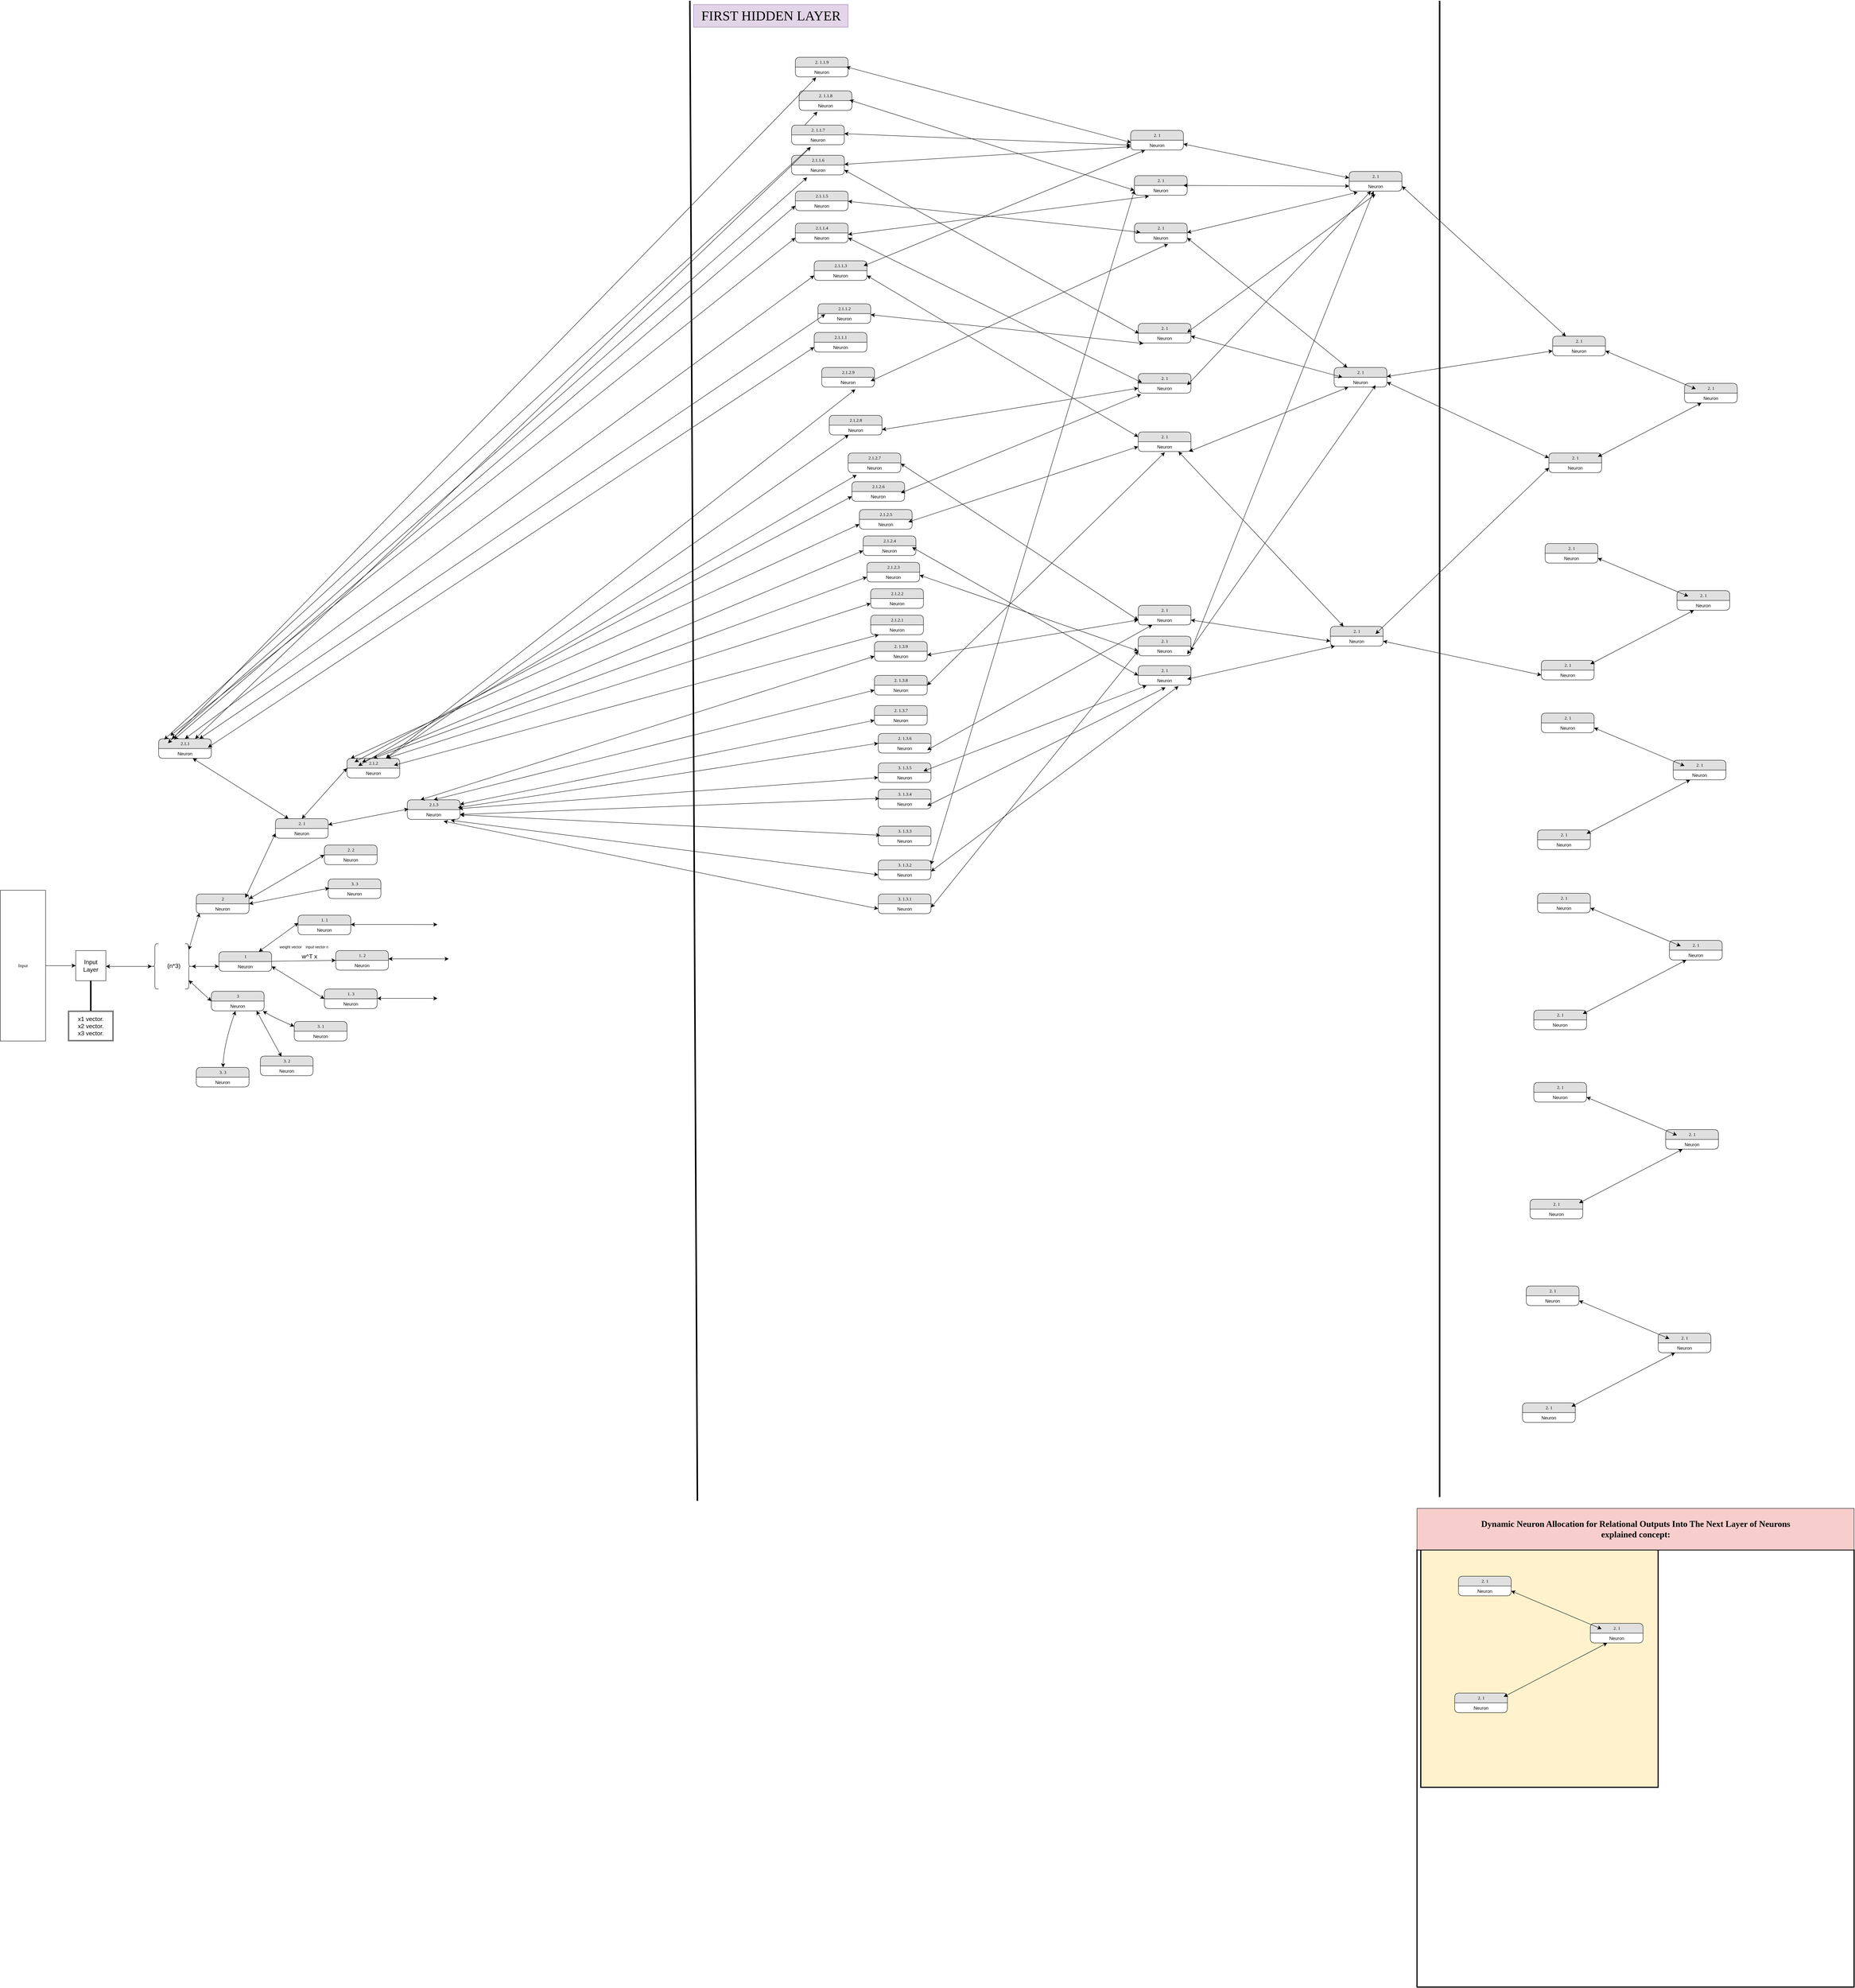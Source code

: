 <mxfile version="20.8.22" type="device"><diagram name="Page-1" id="52a04d89-c75d-2922-d76d-85b35f80e030"><mxGraphModel dx="9360" dy="8020" grid="1" gridSize="10" guides="1" tooltips="1" connect="1" arrows="1" fold="1" page="1" pageScale="1" pageWidth="1100" pageHeight="850" background="none" math="0" shadow="0"><root><mxCell id="0"/><mxCell id="1" parent="0"/><mxCell id="qMZhH_uouKVbpjciwuPo-79" value="" style="whiteSpace=wrap;html=1;aspect=fixed;fontFamily=Lucida Console;fontSize=24;strokeWidth=3;" vertex="1" parent="1"><mxGeometry x="3770" y="1810" width="1160" height="1160" as="geometry"/></mxCell><mxCell id="1fdf3b25b50cf41e-27" style="edgeStyle=none;html=1;labelBackgroundColor=none;startFill=0;startSize=8;endFill=1;endSize=8;fontFamily=Verdana;fontSize=12;" parent="1" source="17472293e6e8944d-30" edge="1"><mxGeometry relative="1" as="geometry"><mxPoint x="210" y="260" as="targetPoint"/></mxGeometry></mxCell><mxCell id="17472293e6e8944d-30" value="Input" style="whiteSpace=wrap;html=1;rounded=0;shadow=0;comic=0;labelBackgroundColor=none;strokeWidth=1;fontFamily=Verdana;fontSize=12;align=center;" parent="1" vertex="1"><mxGeometry x="10" y="60" width="120" height="400" as="geometry"/></mxCell><mxCell id="_Xo-wBm92Cs5AT99qzU9-6" value="Input Layer" style="whiteSpace=wrap;html=1;aspect=fixed;fontSize=16;" parent="1" vertex="1"><mxGeometry x="210" y="220" width="80" height="80" as="geometry"/></mxCell><mxCell id="_Xo-wBm92Cs5AT99qzU9-10" value="" style="endArrow=classic;startArrow=classic;html=1;rounded=0;fontSize=12;startSize=8;endSize=8;curved=1;entryX=0.1;entryY=0.5;entryDx=0;entryDy=0;entryPerimeter=0;" parent="1" target="_Xo-wBm92Cs5AT99qzU9-16" edge="1"><mxGeometry width="50" height="50" relative="1" as="geometry"><mxPoint x="290" y="262" as="sourcePoint"/><mxPoint x="420" y="250" as="targetPoint"/></mxGeometry></mxCell><mxCell id="_Xo-wBm92Cs5AT99qzU9-15" value="" style="shape=curlyBracket;whiteSpace=wrap;html=1;rounded=1;flipH=1;labelPosition=right;verticalLabelPosition=middle;align=left;verticalAlign=middle;fontSize=16;" parent="1" vertex="1"><mxGeometry x="500" y="202" width="20" height="120" as="geometry"/></mxCell><mxCell id="_Xo-wBm92Cs5AT99qzU9-16" value="" style="shape=curlyBracket;whiteSpace=wrap;html=1;rounded=1;labelPosition=left;verticalLabelPosition=middle;align=right;verticalAlign=middle;fontSize=16;" parent="1" vertex="1"><mxGeometry x="410" y="202" width="20" height="120" as="geometry"/></mxCell><mxCell id="_Xo-wBm92Cs5AT99qzU9-19" value="1" style="swimlane;html=1;fontStyle=0;childLayout=stackLayout;horizontal=1;startSize=26;fillColor=#e0e0e0;horizontalStack=0;resizeParent=1;resizeLast=0;collapsible=1;marginBottom=0;swimlaneFillColor=#ffffff;align=center;rounded=1;shadow=0;comic=0;labelBackgroundColor=none;strokeWidth=1;fontFamily=Verdana;fontSize=12" parent="1" vertex="1"><mxGeometry x="590" y="223" width="140" height="52" as="geometry"/></mxCell><mxCell id="_Xo-wBm92Cs5AT99qzU9-20" value="Neuron" style="text;html=1;strokeColor=none;fillColor=none;spacingLeft=4;spacingRight=4;whiteSpace=wrap;overflow=hidden;rotatable=0;points=[[0,0.5],[1,0.5]];portConstraint=eastwest;align=center;" parent="_Xo-wBm92Cs5AT99qzU9-19" vertex="1"><mxGeometry y="26" width="140" height="26" as="geometry"/></mxCell><mxCell id="_Xo-wBm92Cs5AT99qzU9-27" value="" style="line;strokeWidth=4;direction=south;html=1;perimeter=backbonePerimeter;points=[];outlineConnect=0;fontSize=16;" parent="1" vertex="1"><mxGeometry x="245" y="300" width="10" height="80" as="geometry"/></mxCell><mxCell id="_Xo-wBm92Cs5AT99qzU9-29" value="x1 vector.&lt;br&gt;x2 vector.&lt;br&gt;x3 vector." style="shape=ext;double=1;rounded=0;whiteSpace=wrap;html=1;fontSize=16;" parent="1" vertex="1"><mxGeometry x="190" y="380" width="120" height="80" as="geometry"/></mxCell><mxCell id="_Xo-wBm92Cs5AT99qzU9-30" value="(n*3)" style="text;html=1;align=center;verticalAlign=middle;resizable=0;points=[];autosize=1;strokeColor=none;fillColor=none;fontSize=16;" parent="1" vertex="1"><mxGeometry x="440" y="245" width="60" height="30" as="geometry"/></mxCell><mxCell id="_Xo-wBm92Cs5AT99qzU9-32" value="" style="endArrow=classic;html=1;rounded=0;fontSize=12;startSize=8;endSize=8;curved=1;exitX=0.1;exitY=0.5;exitDx=0;exitDy=0;exitPerimeter=0;entryX=0;entryY=0.5;entryDx=0;entryDy=0;" parent="1" target="_Xo-wBm92Cs5AT99qzU9-70" edge="1"><mxGeometry width="50" height="50" relative="1" as="geometry"><mxPoint x="730" y="248.52" as="sourcePoint"/><mxPoint x="802" y="248.52" as="targetPoint"/></mxGeometry></mxCell><mxCell id="_Xo-wBm92Cs5AT99qzU9-34" value="w^T x" style="text;html=1;align=center;verticalAlign=middle;resizable=0;points=[];autosize=1;strokeColor=none;fillColor=none;fontSize=16;" parent="1" vertex="1"><mxGeometry x="800" y="220" width="60" height="30" as="geometry"/></mxCell><mxCell id="_Xo-wBm92Cs5AT99qzU9-36" value="" style="endArrow=classic;startArrow=classic;html=1;rounded=0;fontSize=12;startSize=8;endSize=8;curved=1;exitX=0.1;exitY=0.5;exitDx=0;exitDy=0;exitPerimeter=0;" parent="1" source="_Xo-wBm92Cs5AT99qzU9-15" target="_Xo-wBm92Cs5AT99qzU9-20" edge="1"><mxGeometry width="50" height="50" relative="1" as="geometry"><mxPoint x="530" y="280" as="sourcePoint"/><mxPoint x="580" y="230" as="targetPoint"/></mxGeometry></mxCell><mxCell id="_Xo-wBm92Cs5AT99qzU9-38" value="&lt;font style=&quot;font-size: 10px;&quot;&gt;weight vector&lt;/font&gt;" style="text;html=1;align=center;verticalAlign=middle;resizable=0;points=[];autosize=1;strokeColor=none;fillColor=none;fontSize=16;" parent="1" vertex="1"><mxGeometry x="740" y="193" width="80" height="30" as="geometry"/></mxCell><mxCell id="_Xo-wBm92Cs5AT99qzU9-40" value="&lt;font style=&quot;font-size: 10px;&quot;&gt;input vector n&lt;/font&gt;" style="text;html=1;align=center;verticalAlign=middle;resizable=0;points=[];autosize=1;strokeColor=none;fillColor=none;fontSize=16;" parent="1" vertex="1"><mxGeometry x="810" y="193" width="80" height="30" as="geometry"/></mxCell><mxCell id="_Xo-wBm92Cs5AT99qzU9-43" value="" style="endArrow=none;dashed=1;html=1;rounded=0;fontSize=12;startSize=8;endSize=8;curved=1;strokeWidth=1;opacity=30;" parent="1" source="_Xo-wBm92Cs5AT99qzU9-38" edge="1"><mxGeometry width="50" height="50" relative="1" as="geometry"><mxPoint x="740" y="229" as="sourcePoint"/><mxPoint x="810" y="230" as="targetPoint"/></mxGeometry></mxCell><mxCell id="_Xo-wBm92Cs5AT99qzU9-54" value="2. 1" style="swimlane;html=1;fontStyle=0;childLayout=stackLayout;horizontal=1;startSize=26;fillColor=#e0e0e0;horizontalStack=0;resizeParent=1;resizeLast=0;collapsible=1;marginBottom=0;swimlaneFillColor=#ffffff;align=center;rounded=1;shadow=0;comic=0;labelBackgroundColor=none;strokeWidth=1;fontFamily=Verdana;fontSize=12" parent="1" vertex="1"><mxGeometry x="740" y="-130" width="140" height="52" as="geometry"/></mxCell><mxCell id="_Xo-wBm92Cs5AT99qzU9-55" value="Neuron" style="text;html=1;strokeColor=none;fillColor=none;spacingLeft=4;spacingRight=4;whiteSpace=wrap;overflow=hidden;rotatable=0;points=[[0,0.5],[1,0.5]];portConstraint=eastwest;align=center;" parent="_Xo-wBm92Cs5AT99qzU9-54" vertex="1"><mxGeometry y="26" width="140" height="26" as="geometry"/></mxCell><mxCell id="_Xo-wBm92Cs5AT99qzU9-57" value="3" style="swimlane;html=1;fontStyle=0;childLayout=stackLayout;horizontal=1;startSize=26;fillColor=#e0e0e0;horizontalStack=0;resizeParent=1;resizeLast=0;collapsible=1;marginBottom=0;swimlaneFillColor=#ffffff;align=center;rounded=1;shadow=0;comic=0;labelBackgroundColor=none;strokeWidth=1;fontFamily=Verdana;fontSize=12" parent="1" vertex="1"><mxGeometry x="570" y="328" width="140" height="52" as="geometry"/></mxCell><mxCell id="_Xo-wBm92Cs5AT99qzU9-58" value="Neuron" style="text;html=1;strokeColor=none;fillColor=none;spacingLeft=4;spacingRight=4;whiteSpace=wrap;overflow=hidden;rotatable=0;points=[[0,0.5],[1,0.5]];portConstraint=eastwest;align=center;" parent="_Xo-wBm92Cs5AT99qzU9-57" vertex="1"><mxGeometry y="26" width="140" height="26" as="geometry"/></mxCell><mxCell id="_Xo-wBm92Cs5AT99qzU9-59" value="" style="endArrow=classic;startArrow=classic;html=1;rounded=0;fontSize=12;startSize=8;endSize=8;curved=1;exitX=0.1;exitY=0.5;exitDx=0;exitDy=0;exitPerimeter=0;entryX=0;entryY=0.5;entryDx=0;entryDy=0;" parent="1" target="_Xo-wBm92Cs5AT99qzU9-57" edge="1"><mxGeometry width="50" height="50" relative="1" as="geometry"><mxPoint x="510" y="299" as="sourcePoint"/><mxPoint x="572" y="267" as="targetPoint"/></mxGeometry></mxCell><mxCell id="_Xo-wBm92Cs5AT99qzU9-60" value="2" style="swimlane;html=1;fontStyle=0;childLayout=stackLayout;horizontal=1;startSize=26;fillColor=#e0e0e0;horizontalStack=0;resizeParent=1;resizeLast=0;collapsible=1;marginBottom=0;swimlaneFillColor=#ffffff;align=center;rounded=1;shadow=0;comic=0;labelBackgroundColor=none;strokeWidth=1;fontFamily=Verdana;fontSize=12" parent="1" vertex="1"><mxGeometry x="530" y="70" width="140" height="52" as="geometry"/></mxCell><mxCell id="_Xo-wBm92Cs5AT99qzU9-61" value="Neuron" style="text;html=1;strokeColor=none;fillColor=none;spacingLeft=4;spacingRight=4;whiteSpace=wrap;overflow=hidden;rotatable=0;points=[[0,0.5],[1,0.5]];portConstraint=eastwest;align=center;" parent="_Xo-wBm92Cs5AT99qzU9-60" vertex="1"><mxGeometry y="26" width="140" height="26" as="geometry"/></mxCell><mxCell id="_Xo-wBm92Cs5AT99qzU9-62" value="" style="endArrow=classic;startArrow=classic;html=1;rounded=0;fontSize=12;startSize=8;endSize=8;curved=1;exitX=0.1;exitY=0.5;exitDx=0;exitDy=0;exitPerimeter=0;entryX=0.06;entryY=0.954;entryDx=0;entryDy=0;entryPerimeter=0;" parent="1" target="_Xo-wBm92Cs5AT99qzU9-61" edge="1"><mxGeometry width="50" height="50" relative="1" as="geometry"><mxPoint x="510" y="218" as="sourcePoint"/><mxPoint x="580" y="150" as="targetPoint"/></mxGeometry></mxCell><mxCell id="_Xo-wBm92Cs5AT99qzU9-63" value="" style="endArrow=classic;startArrow=classic;html=1;rounded=0;fontSize=12;startSize=8;endSize=8;curved=1;entryX=0;entryY=0.5;entryDx=0;entryDy=0;" parent="1" target="_Xo-wBm92Cs5AT99qzU9-55" edge="1"><mxGeometry width="50" height="50" relative="1" as="geometry"><mxPoint x="660" y="80" as="sourcePoint"/><mxPoint x="780" y="35" as="targetPoint"/></mxGeometry></mxCell><mxCell id="_Xo-wBm92Cs5AT99qzU9-64" value="2. 2" style="swimlane;html=1;fontStyle=0;childLayout=stackLayout;horizontal=1;startSize=26;fillColor=#e0e0e0;horizontalStack=0;resizeParent=1;resizeLast=0;collapsible=1;marginBottom=0;swimlaneFillColor=#ffffff;align=center;rounded=1;shadow=0;comic=0;labelBackgroundColor=none;strokeWidth=1;fontFamily=Verdana;fontSize=12" parent="1" vertex="1"><mxGeometry x="870" y="-60" width="140" height="52" as="geometry"/></mxCell><mxCell id="_Xo-wBm92Cs5AT99qzU9-65" value="Neuron" style="text;html=1;strokeColor=none;fillColor=none;spacingLeft=4;spacingRight=4;whiteSpace=wrap;overflow=hidden;rotatable=0;points=[[0,0.5],[1,0.5]];portConstraint=eastwest;align=center;" parent="_Xo-wBm92Cs5AT99qzU9-64" vertex="1"><mxGeometry y="26" width="140" height="26" as="geometry"/></mxCell><mxCell id="_Xo-wBm92Cs5AT99qzU9-66" value="3. 3" style="swimlane;html=1;fontStyle=0;childLayout=stackLayout;horizontal=1;startSize=26;fillColor=#e0e0e0;horizontalStack=0;resizeParent=1;resizeLast=0;collapsible=1;marginBottom=0;swimlaneFillColor=#ffffff;align=center;rounded=1;shadow=0;comic=0;labelBackgroundColor=none;strokeWidth=1;fontFamily=Verdana;fontSize=12" parent="1" vertex="1"><mxGeometry x="880" y="30" width="140" height="52" as="geometry"/></mxCell><mxCell id="_Xo-wBm92Cs5AT99qzU9-67" value="Neuron" style="text;html=1;strokeColor=none;fillColor=none;spacingLeft=4;spacingRight=4;whiteSpace=wrap;overflow=hidden;rotatable=0;points=[[0,0.5],[1,0.5]];portConstraint=eastwest;align=center;" parent="_Xo-wBm92Cs5AT99qzU9-66" vertex="1"><mxGeometry y="26" width="140" height="26" as="geometry"/></mxCell><mxCell id="_Xo-wBm92Cs5AT99qzU9-68" value="" style="endArrow=classic;startArrow=classic;html=1;rounded=0;fontSize=12;startSize=8;endSize=8;curved=1;entryX=0;entryY=0.5;entryDx=0;entryDy=0;exitX=1;exitY=0.25;exitDx=0;exitDy=0;" parent="1" source="_Xo-wBm92Cs5AT99qzU9-60" target="_Xo-wBm92Cs5AT99qzU9-64" edge="1"><mxGeometry width="50" height="50" relative="1" as="geometry"><mxPoint x="710" y="110" as="sourcePoint"/><mxPoint x="840" y="-31" as="targetPoint"/></mxGeometry></mxCell><mxCell id="_Xo-wBm92Cs5AT99qzU9-69" value="" style="endArrow=classic;startArrow=classic;html=1;rounded=0;fontSize=12;startSize=8;endSize=8;curved=1;entryX=0.021;entryY=-0.064;entryDx=0;entryDy=0;entryPerimeter=0;exitX=1;exitY=0.5;exitDx=0;exitDy=0;" parent="1" source="_Xo-wBm92Cs5AT99qzU9-60" target="_Xo-wBm92Cs5AT99qzU9-67" edge="1"><mxGeometry width="50" height="50" relative="1" as="geometry"><mxPoint x="730" y="123" as="sourcePoint"/><mxPoint x="840" y="36" as="targetPoint"/></mxGeometry></mxCell><mxCell id="_Xo-wBm92Cs5AT99qzU9-70" value="1. 2" style="swimlane;html=1;fontStyle=0;childLayout=stackLayout;horizontal=1;startSize=26;fillColor=#e0e0e0;horizontalStack=0;resizeParent=1;resizeLast=0;collapsible=1;marginBottom=0;swimlaneFillColor=#ffffff;align=center;rounded=1;shadow=0;comic=0;labelBackgroundColor=none;strokeWidth=1;fontFamily=Verdana;fontSize=12" parent="1" vertex="1"><mxGeometry x="900" y="220" width="140" height="52" as="geometry"/></mxCell><mxCell id="_Xo-wBm92Cs5AT99qzU9-71" value="Neuron" style="text;html=1;strokeColor=none;fillColor=none;spacingLeft=4;spacingRight=4;whiteSpace=wrap;overflow=hidden;rotatable=0;points=[[0,0.5],[1,0.5]];portConstraint=eastwest;align=center;" parent="_Xo-wBm92Cs5AT99qzU9-70" vertex="1"><mxGeometry y="26" width="140" height="26" as="geometry"/></mxCell><mxCell id="_Xo-wBm92Cs5AT99qzU9-72" value="3. 3" style="swimlane;html=1;fontStyle=0;childLayout=stackLayout;horizontal=1;startSize=26;fillColor=#e0e0e0;horizontalStack=0;resizeParent=1;resizeLast=0;collapsible=1;marginBottom=0;swimlaneFillColor=#ffffff;align=center;rounded=1;shadow=0;comic=0;labelBackgroundColor=none;strokeWidth=1;fontFamily=Verdana;fontSize=12" parent="1" vertex="1"><mxGeometry x="530" y="530" width="140" height="52" as="geometry"/></mxCell><mxCell id="_Xo-wBm92Cs5AT99qzU9-73" value="Neuron" style="text;html=1;strokeColor=none;fillColor=none;spacingLeft=4;spacingRight=4;whiteSpace=wrap;overflow=hidden;rotatable=0;points=[[0,0.5],[1,0.5]];portConstraint=eastwest;align=center;" parent="_Xo-wBm92Cs5AT99qzU9-72" vertex="1"><mxGeometry y="26" width="140" height="26" as="geometry"/></mxCell><mxCell id="_Xo-wBm92Cs5AT99qzU9-74" value="3. 1" style="swimlane;html=1;fontStyle=0;childLayout=stackLayout;horizontal=1;startSize=26;fillColor=#e0e0e0;horizontalStack=0;resizeParent=1;resizeLast=0;collapsible=1;marginBottom=0;swimlaneFillColor=#ffffff;align=center;rounded=1;shadow=0;comic=0;labelBackgroundColor=none;strokeWidth=1;fontFamily=Verdana;fontSize=12" parent="1" vertex="1"><mxGeometry x="790" y="408" width="140" height="52" as="geometry"/></mxCell><mxCell id="_Xo-wBm92Cs5AT99qzU9-75" value="Neuron" style="text;html=1;strokeColor=none;fillColor=none;spacingLeft=4;spacingRight=4;whiteSpace=wrap;overflow=hidden;rotatable=0;points=[[0,0.5],[1,0.5]];portConstraint=eastwest;align=center;" parent="_Xo-wBm92Cs5AT99qzU9-74" vertex="1"><mxGeometry y="26" width="140" height="26" as="geometry"/></mxCell><mxCell id="_Xo-wBm92Cs5AT99qzU9-76" value="3. 2&lt;br&gt;" style="swimlane;html=1;fontStyle=0;childLayout=stackLayout;horizontal=1;startSize=26;fillColor=#e0e0e0;horizontalStack=0;resizeParent=1;resizeLast=0;collapsible=1;marginBottom=0;swimlaneFillColor=#ffffff;align=center;rounded=1;shadow=0;comic=0;labelBackgroundColor=none;strokeWidth=1;fontFamily=Verdana;fontSize=12" parent="1" vertex="1"><mxGeometry x="700" y="500" width="140" height="52" as="geometry"/></mxCell><mxCell id="_Xo-wBm92Cs5AT99qzU9-77" value="Neuron" style="text;html=1;strokeColor=none;fillColor=none;spacingLeft=4;spacingRight=4;whiteSpace=wrap;overflow=hidden;rotatable=0;points=[[0,0.5],[1,0.5]];portConstraint=eastwest;align=center;" parent="_Xo-wBm92Cs5AT99qzU9-76" vertex="1"><mxGeometry y="26" width="140" height="26" as="geometry"/></mxCell><mxCell id="_Xo-wBm92Cs5AT99qzU9-78" value="1. 3" style="swimlane;html=1;fontStyle=0;childLayout=stackLayout;horizontal=1;startSize=26;fillColor=#e0e0e0;horizontalStack=0;resizeParent=1;resizeLast=0;collapsible=1;marginBottom=0;swimlaneFillColor=#ffffff;align=center;rounded=1;shadow=0;comic=0;labelBackgroundColor=none;strokeWidth=1;fontFamily=Verdana;fontSize=12" parent="1" vertex="1"><mxGeometry x="870" y="322" width="140" height="52" as="geometry"/></mxCell><mxCell id="_Xo-wBm92Cs5AT99qzU9-79" value="Neuron" style="text;html=1;strokeColor=none;fillColor=none;spacingLeft=4;spacingRight=4;whiteSpace=wrap;overflow=hidden;rotatable=0;points=[[0,0.5],[1,0.5]];portConstraint=eastwest;align=center;" parent="_Xo-wBm92Cs5AT99qzU9-78" vertex="1"><mxGeometry y="26" width="140" height="26" as="geometry"/></mxCell><mxCell id="_Xo-wBm92Cs5AT99qzU9-80" value="1. 1" style="swimlane;html=1;fontStyle=0;childLayout=stackLayout;horizontal=1;startSize=26;fillColor=#e0e0e0;horizontalStack=0;resizeParent=1;resizeLast=0;collapsible=1;marginBottom=0;swimlaneFillColor=#ffffff;align=center;rounded=1;shadow=0;comic=0;labelBackgroundColor=none;strokeWidth=1;fontFamily=Verdana;fontSize=12" parent="1" vertex="1"><mxGeometry x="800" y="126" width="140" height="52" as="geometry"/></mxCell><mxCell id="_Xo-wBm92Cs5AT99qzU9-81" value="Neuron" style="text;html=1;strokeColor=none;fillColor=none;spacingLeft=4;spacingRight=4;whiteSpace=wrap;overflow=hidden;rotatable=0;points=[[0,0.5],[1,0.5]];portConstraint=eastwest;align=center;" parent="_Xo-wBm92Cs5AT99qzU9-80" vertex="1"><mxGeometry y="26" width="140" height="26" as="geometry"/></mxCell><mxCell id="_Xo-wBm92Cs5AT99qzU9-82" value="" style="endArrow=classic;startArrow=classic;html=1;rounded=0;fontSize=12;startSize=8;endSize=8;curved=1;entryX=0.007;entryY=0.397;entryDx=0;entryDy=0;entryPerimeter=0;" parent="1" source="_Xo-wBm92Cs5AT99qzU9-19" target="_Xo-wBm92Cs5AT99qzU9-80" edge="1"><mxGeometry width="50" height="50" relative="1" as="geometry"><mxPoint x="637" y="220" as="sourcePoint"/><mxPoint x="740" y="138" as="targetPoint"/></mxGeometry></mxCell><mxCell id="_Xo-wBm92Cs5AT99qzU9-86" value="" style="endArrow=none;dashed=1;html=1;rounded=0;fontSize=12;startSize=8;endSize=8;curved=1;strokeWidth=1;opacity=30;" parent="1" source="_Xo-wBm92Cs5AT99qzU9-40" target="_Xo-wBm92Cs5AT99qzU9-34" edge="1"><mxGeometry width="50" height="50" relative="1" as="geometry"><mxPoint x="833.5" y="202" as="sourcePoint"/><mxPoint x="840" y="210" as="targetPoint"/><Array as="points"><mxPoint x="850" y="220"/></Array></mxGeometry></mxCell><mxCell id="_Xo-wBm92Cs5AT99qzU9-87" value="" style="endArrow=classic;startArrow=classic;html=1;rounded=0;fontSize=12;startSize=8;endSize=8;curved=1;entryX=1;entryY=0.5;entryDx=0;entryDy=0;exitX=0;exitY=0.5;exitDx=0;exitDy=0;" parent="1" source="_Xo-wBm92Cs5AT99qzU9-78" target="_Xo-wBm92Cs5AT99qzU9-20" edge="1"><mxGeometry width="50" height="50" relative="1" as="geometry"><mxPoint x="720" y="374" as="sourcePoint"/><mxPoint x="810" y="285" as="targetPoint"/></mxGeometry></mxCell><mxCell id="_Xo-wBm92Cs5AT99qzU9-88" value="" style="endArrow=classic;startArrow=classic;html=1;rounded=0;fontSize=12;startSize=8;endSize=8;curved=1;entryX=0.977;entryY=1.021;entryDx=0;entryDy=0;exitX=0;exitY=0.25;exitDx=0;exitDy=0;entryPerimeter=0;" parent="1" source="_Xo-wBm92Cs5AT99qzU9-74" target="_Xo-wBm92Cs5AT99qzU9-58" edge="1"><mxGeometry width="50" height="50" relative="1" as="geometry"><mxPoint x="850" y="436" as="sourcePoint"/><mxPoint x="710" y="350" as="targetPoint"/><Array as="points"><mxPoint x="740" y="400"/></Array></mxGeometry></mxCell><mxCell id="_Xo-wBm92Cs5AT99qzU9-89" value="" style="endArrow=classic;startArrow=classic;html=1;rounded=0;fontSize=12;startSize=8;endSize=8;curved=1;entryX=1;entryY=0.5;entryDx=0;entryDy=0;exitX=0.401;exitY=0.028;exitDx=0;exitDy=0;exitPerimeter=0;" parent="1" source="_Xo-wBm92Cs5AT99qzU9-76" edge="1"><mxGeometry width="50" height="50" relative="1" as="geometry"><mxPoint x="770" y="451" as="sourcePoint"/><mxPoint x="690" y="380" as="targetPoint"/></mxGeometry></mxCell><mxCell id="_Xo-wBm92Cs5AT99qzU9-90" value="" style="endArrow=classic;startArrow=classic;html=1;rounded=0;fontSize=12;startSize=8;endSize=8;curved=1;entryX=0.456;entryY=1.021;entryDx=0;entryDy=0;entryPerimeter=0;" parent="1" source="_Xo-wBm92Cs5AT99qzU9-72" target="_Xo-wBm92Cs5AT99qzU9-58" edge="1"><mxGeometry width="50" height="50" relative="1" as="geometry"><mxPoint x="653" y="490" as="sourcePoint"/><mxPoint x="570" y="450" as="targetPoint"/><Array as="points"><mxPoint x="603" y="469"/></Array></mxGeometry></mxCell><mxCell id="_Xo-wBm92Cs5AT99qzU9-91" value="2.1.1" style="swimlane;html=1;fontStyle=0;childLayout=stackLayout;horizontal=1;startSize=26;fillColor=#e0e0e0;horizontalStack=0;resizeParent=1;resizeLast=0;collapsible=1;marginBottom=0;swimlaneFillColor=#ffffff;align=center;rounded=1;shadow=0;comic=0;labelBackgroundColor=none;strokeWidth=1;fontFamily=Verdana;fontSize=12" parent="1" vertex="1"><mxGeometry x="430" y="-342" width="140" height="52" as="geometry"/></mxCell><mxCell id="_Xo-wBm92Cs5AT99qzU9-92" value="Neuron" style="text;html=1;strokeColor=none;fillColor=none;spacingLeft=4;spacingRight=4;whiteSpace=wrap;overflow=hidden;rotatable=0;points=[[0,0.5],[1,0.5]];portConstraint=eastwest;align=center;" parent="_Xo-wBm92Cs5AT99qzU9-91" vertex="1"><mxGeometry y="26" width="140" height="26" as="geometry"/></mxCell><mxCell id="_Xo-wBm92Cs5AT99qzU9-93" value="" style="endArrow=classic;startArrow=classic;html=1;rounded=0;fontSize=12;startSize=8;endSize=8;curved=1;exitX=0.25;exitY=0;exitDx=0;exitDy=0;" parent="1" source="_Xo-wBm92Cs5AT99qzU9-54" target="_Xo-wBm92Cs5AT99qzU9-92" edge="1"><mxGeometry width="50" height="50" relative="1" as="geometry"><mxPoint x="870" y="-130" as="sourcePoint"/><mxPoint x="990" y="-175" as="targetPoint"/></mxGeometry></mxCell><mxCell id="_Xo-wBm92Cs5AT99qzU9-94" value="2.1.2" style="swimlane;html=1;fontStyle=0;childLayout=stackLayout;horizontal=1;startSize=26;fillColor=#e0e0e0;horizontalStack=0;resizeParent=1;resizeLast=0;collapsible=1;marginBottom=0;swimlaneFillColor=#ffffff;align=center;rounded=1;shadow=0;comic=0;labelBackgroundColor=none;strokeWidth=1;fontFamily=Verdana;fontSize=12" parent="1" vertex="1"><mxGeometry x="930" y="-290" width="140" height="52" as="geometry"/></mxCell><mxCell id="_Xo-wBm92Cs5AT99qzU9-95" value="Neuron" style="text;html=1;strokeColor=none;fillColor=none;spacingLeft=4;spacingRight=4;whiteSpace=wrap;overflow=hidden;rotatable=0;points=[[0,0.5],[1,0.5]];portConstraint=eastwest;align=center;" parent="_Xo-wBm92Cs5AT99qzU9-94" vertex="1"><mxGeometry y="26" width="140" height="26" as="geometry"/></mxCell><mxCell id="_Xo-wBm92Cs5AT99qzU9-96" value="2.1.3" style="swimlane;html=1;fontStyle=0;childLayout=stackLayout;horizontal=1;startSize=26;fillColor=#e0e0e0;horizontalStack=0;resizeParent=1;resizeLast=0;collapsible=1;marginBottom=0;swimlaneFillColor=#ffffff;align=center;rounded=1;shadow=0;comic=0;labelBackgroundColor=none;strokeWidth=1;fontFamily=Verdana;fontSize=12" parent="1" vertex="1"><mxGeometry x="1090" y="-180" width="140" height="52" as="geometry"/></mxCell><mxCell id="_Xo-wBm92Cs5AT99qzU9-97" value="Neuron" style="text;html=1;strokeColor=none;fillColor=none;spacingLeft=4;spacingRight=4;whiteSpace=wrap;overflow=hidden;rotatable=0;points=[[0,0.5],[1,0.5]];portConstraint=eastwest;align=center;" parent="_Xo-wBm92Cs5AT99qzU9-96" vertex="1"><mxGeometry y="26" width="140" height="26" as="geometry"/></mxCell><mxCell id="_Xo-wBm92Cs5AT99qzU9-98" value="" style="endArrow=classic;startArrow=classic;html=1;rounded=0;fontSize=12;startSize=8;endSize=8;curved=1;entryX=0;entryY=0.5;entryDx=0;entryDy=0;exitX=0.5;exitY=0;exitDx=0;exitDy=0;" parent="1" source="_Xo-wBm92Cs5AT99qzU9-54" target="_Xo-wBm92Cs5AT99qzU9-94" edge="1"><mxGeometry width="50" height="50" relative="1" as="geometry"><mxPoint x="880" y="-127" as="sourcePoint"/><mxPoint x="1050" y="-241" as="targetPoint"/></mxGeometry></mxCell><mxCell id="_Xo-wBm92Cs5AT99qzU9-99" value="" style="endArrow=classic;startArrow=classic;html=1;rounded=0;fontSize=12;startSize=8;endSize=8;curved=1;entryX=0.021;entryY=-0.064;entryDx=0;entryDy=0;entryPerimeter=0;exitX=1;exitY=0.5;exitDx=0;exitDy=0;" parent="1" target="_Xo-wBm92Cs5AT99qzU9-97" edge="1"><mxGeometry width="50" height="50" relative="1" as="geometry"><mxPoint x="880" y="-114" as="sourcePoint"/><mxPoint x="1050" y="-174" as="targetPoint"/></mxGeometry></mxCell><mxCell id="_Xo-wBm92Cs5AT99qzU9-100" value="2. 1.3.7" style="swimlane;html=1;fontStyle=0;childLayout=stackLayout;horizontal=1;startSize=26;fillColor=#e0e0e0;horizontalStack=0;resizeParent=1;resizeLast=0;collapsible=1;marginBottom=0;swimlaneFillColor=#ffffff;align=center;rounded=1;shadow=0;comic=0;labelBackgroundColor=none;strokeWidth=1;fontFamily=Verdana;fontSize=12" parent="1" vertex="1"><mxGeometry x="2330" y="-430" width="140" height="52" as="geometry"/></mxCell><mxCell id="_Xo-wBm92Cs5AT99qzU9-101" value="Neuron" style="text;html=1;strokeColor=none;fillColor=none;spacingLeft=4;spacingRight=4;whiteSpace=wrap;overflow=hidden;rotatable=0;points=[[0,0.5],[1,0.5]];portConstraint=eastwest;align=center;" parent="_Xo-wBm92Cs5AT99qzU9-100" vertex="1"><mxGeometry y="26" width="140" height="26" as="geometry"/></mxCell><mxCell id="_Xo-wBm92Cs5AT99qzU9-102" value="" style="endArrow=classic;startArrow=classic;html=1;rounded=0;fontSize=12;startSize=8;endSize=8;curved=1;entryX=0;entryY=0.5;entryDx=0;entryDy=0;" parent="1" source="_Xo-wBm92Cs5AT99qzU9-96" target="_Xo-wBm92Cs5AT99qzU9-101" edge="1"><mxGeometry width="50" height="50" relative="1" as="geometry"><mxPoint x="1230" y="-150" as="sourcePoint"/><mxPoint x="1350" y="-195" as="targetPoint"/></mxGeometry></mxCell><mxCell id="_Xo-wBm92Cs5AT99qzU9-103" value="2. 1.3.6" style="swimlane;html=1;fontStyle=0;childLayout=stackLayout;horizontal=1;startSize=26;fillColor=#e0e0e0;horizontalStack=0;resizeParent=1;resizeLast=0;collapsible=1;marginBottom=0;swimlaneFillColor=#ffffff;align=center;rounded=1;shadow=0;comic=0;labelBackgroundColor=none;strokeWidth=1;fontFamily=Verdana;fontSize=12" parent="1" vertex="1"><mxGeometry x="2340" y="-356" width="140" height="52" as="geometry"/></mxCell><mxCell id="_Xo-wBm92Cs5AT99qzU9-104" value="Neuron" style="text;html=1;strokeColor=none;fillColor=none;spacingLeft=4;spacingRight=4;whiteSpace=wrap;overflow=hidden;rotatable=0;points=[[0,0.5],[1,0.5]];portConstraint=eastwest;align=center;" parent="_Xo-wBm92Cs5AT99qzU9-103" vertex="1"><mxGeometry y="26" width="140" height="26" as="geometry"/></mxCell><mxCell id="_Xo-wBm92Cs5AT99qzU9-105" value="3. 1.3.4" style="swimlane;html=1;fontStyle=0;childLayout=stackLayout;horizontal=1;startSize=26;fillColor=#e0e0e0;horizontalStack=0;resizeParent=1;resizeLast=0;collapsible=1;marginBottom=0;swimlaneFillColor=#ffffff;align=center;rounded=1;shadow=0;comic=0;labelBackgroundColor=none;strokeWidth=1;fontFamily=Verdana;fontSize=12" parent="1" vertex="1"><mxGeometry x="2340" y="-208" width="140" height="52" as="geometry"/></mxCell><mxCell id="_Xo-wBm92Cs5AT99qzU9-106" value="Neuron" style="text;html=1;strokeColor=none;fillColor=none;spacingLeft=4;spacingRight=4;whiteSpace=wrap;overflow=hidden;rotatable=0;points=[[0,0.5],[1,0.5]];portConstraint=eastwest;align=center;" parent="_Xo-wBm92Cs5AT99qzU9-105" vertex="1"><mxGeometry y="26" width="140" height="26" as="geometry"/></mxCell><mxCell id="_Xo-wBm92Cs5AT99qzU9-107" value="" style="endArrow=classic;startArrow=classic;html=1;rounded=0;fontSize=12;startSize=8;endSize=8;curved=1;entryX=0;entryY=0.5;entryDx=0;entryDy=0;exitX=0.96;exitY=-0.201;exitDx=0;exitDy=0;exitPerimeter=0;" parent="1" source="_Xo-wBm92Cs5AT99qzU9-97" target="_Xo-wBm92Cs5AT99qzU9-103" edge="1"><mxGeometry width="50" height="50" relative="1" as="geometry"><mxPoint x="1240" y="-147" as="sourcePoint"/><mxPoint x="1410" y="-261" as="targetPoint"/></mxGeometry></mxCell><mxCell id="_Xo-wBm92Cs5AT99qzU9-108" value="" style="endArrow=classic;startArrow=classic;html=1;rounded=0;fontSize=12;startSize=8;endSize=8;curved=1;entryX=0.021;entryY=-0.064;entryDx=0;entryDy=0;entryPerimeter=0;exitX=1;exitY=0.5;exitDx=0;exitDy=0;" parent="1" source="_Xo-wBm92Cs5AT99qzU9-97" target="_Xo-wBm92Cs5AT99qzU9-106" edge="1"><mxGeometry width="50" height="50" relative="1" as="geometry"><mxPoint x="1240" y="-134" as="sourcePoint"/><mxPoint x="1410" y="-194" as="targetPoint"/></mxGeometry></mxCell><mxCell id="_Xo-wBm92Cs5AT99qzU9-129" value="" style="endArrow=classic;startArrow=classic;html=1;rounded=0;fontSize=12;startSize=8;endSize=8;curved=1;entryX=0.689;entryY=1.179;entryDx=0;entryDy=0;entryPerimeter=0;exitX=0;exitY=0.5;exitDx=0;exitDy=0;" parent="1" source="_Xo-wBm92Cs5AT99qzU9-131" target="_Xo-wBm92Cs5AT99qzU9-97" edge="1"><mxGeometry width="50" height="50" relative="1" as="geometry"><mxPoint x="1380" as="sourcePoint"/><mxPoint x="1347" y="-141" as="targetPoint"/></mxGeometry></mxCell><mxCell id="_Xo-wBm92Cs5AT99qzU9-130" value="3. 1.3.1" style="swimlane;html=1;fontStyle=0;childLayout=stackLayout;horizontal=1;startSize=26;fillColor=#e0e0e0;horizontalStack=0;resizeParent=1;resizeLast=0;collapsible=1;marginBottom=0;swimlaneFillColor=#ffffff;align=center;rounded=1;shadow=0;comic=0;labelBackgroundColor=none;strokeWidth=1;fontFamily=Verdana;fontSize=12" parent="1" vertex="1"><mxGeometry x="2340" y="70" width="140" height="52" as="geometry"/></mxCell><mxCell id="_Xo-wBm92Cs5AT99qzU9-131" value="Neuron" style="text;html=1;strokeColor=none;fillColor=none;spacingLeft=4;spacingRight=4;whiteSpace=wrap;overflow=hidden;rotatable=0;points=[[0,0.5],[1,0.5]];portConstraint=eastwest;align=center;" parent="_Xo-wBm92Cs5AT99qzU9-130" vertex="1"><mxGeometry y="26" width="140" height="26" as="geometry"/></mxCell><mxCell id="_Xo-wBm92Cs5AT99qzU9-132" value="3. 1.3.3" style="swimlane;html=1;fontStyle=0;childLayout=stackLayout;horizontal=1;startSize=26;fillColor=#e0e0e0;horizontalStack=0;resizeParent=1;resizeLast=0;collapsible=1;marginBottom=0;swimlaneFillColor=#ffffff;align=center;rounded=1;shadow=0;comic=0;labelBackgroundColor=none;strokeWidth=1;fontFamily=Verdana;fontSize=12" parent="1" vertex="1"><mxGeometry x="2340" y="-110" width="140" height="52" as="geometry"/></mxCell><mxCell id="_Xo-wBm92Cs5AT99qzU9-133" value="Neuron" style="text;html=1;strokeColor=none;fillColor=none;spacingLeft=4;spacingRight=4;whiteSpace=wrap;overflow=hidden;rotatable=0;points=[[0,0.5],[1,0.5]];portConstraint=eastwest;align=center;" parent="_Xo-wBm92Cs5AT99qzU9-132" vertex="1"><mxGeometry y="26" width="140" height="26" as="geometry"/></mxCell><mxCell id="_Xo-wBm92Cs5AT99qzU9-134" value="" style="endArrow=classic;startArrow=classic;html=1;rounded=0;fontSize=12;startSize=8;endSize=8;curved=1;entryX=0.037;entryY=-0.073;entryDx=0;entryDy=0;entryPerimeter=0;" parent="1" target="_Xo-wBm92Cs5AT99qzU9-133" edge="1"><mxGeometry width="50" height="50" relative="1" as="geometry"><mxPoint x="1230" y="-140" as="sourcePoint"/><mxPoint x="1483" y="-142" as="targetPoint"/></mxGeometry></mxCell><mxCell id="_Xo-wBm92Cs5AT99qzU9-135" value="" style="endArrow=classic;startArrow=classic;html=1;rounded=0;fontSize=12;startSize=8;endSize=8;curved=1;entryX=0.825;entryY=1.093;entryDx=0;entryDy=0;entryPerimeter=0;exitX=0;exitY=0.5;exitDx=0;exitDy=0;" parent="1" source="_Xo-wBm92Cs5AT99qzU9-137" target="_Xo-wBm92Cs5AT99qzU9-97" edge="1"><mxGeometry width="50" height="50" relative="1" as="geometry"><mxPoint x="1604" y="-5" as="sourcePoint"/><mxPoint x="1410" y="-128" as="targetPoint"/></mxGeometry></mxCell><mxCell id="_Xo-wBm92Cs5AT99qzU9-136" value="3. 1.3.2" style="swimlane;html=1;fontStyle=0;childLayout=stackLayout;horizontal=1;startSize=26;fillColor=#e0e0e0;horizontalStack=0;resizeParent=1;resizeLast=0;collapsible=1;marginBottom=0;swimlaneFillColor=#ffffff;align=center;rounded=1;shadow=0;comic=0;labelBackgroundColor=none;strokeWidth=1;fontFamily=Verdana;fontSize=12" parent="1" vertex="1"><mxGeometry x="2340" y="-20" width="140" height="52" as="geometry"/></mxCell><mxCell id="_Xo-wBm92Cs5AT99qzU9-137" value="Neuron" style="text;html=1;strokeColor=none;fillColor=none;spacingLeft=4;spacingRight=4;whiteSpace=wrap;overflow=hidden;rotatable=0;points=[[0,0.5],[1,0.5]];portConstraint=eastwest;align=center;" parent="_Xo-wBm92Cs5AT99qzU9-136" vertex="1"><mxGeometry y="26" width="140" height="26" as="geometry"/></mxCell><mxCell id="_Xo-wBm92Cs5AT99qzU9-139" value="" style="endArrow=classic;startArrow=classic;html=1;rounded=0;fontSize=12;startSize=8;endSize=8;curved=1;exitX=1;exitY=0.5;exitDx=0;exitDy=0;entryX=0;entryY=0.5;entryDx=0;entryDy=0;" parent="1" target="_Xo-wBm92Cs5AT99qzU9-141" edge="1"><mxGeometry width="50" height="50" relative="1" as="geometry"><mxPoint x="1227" y="-156.5" as="sourcePoint"/><mxPoint x="1370" y="-240" as="targetPoint"/></mxGeometry></mxCell><mxCell id="_Xo-wBm92Cs5AT99qzU9-140" value="3. 1.3.5" style="swimlane;html=1;fontStyle=0;childLayout=stackLayout;horizontal=1;startSize=26;fillColor=#e0e0e0;horizontalStack=0;resizeParent=1;resizeLast=0;collapsible=1;marginBottom=0;swimlaneFillColor=#ffffff;align=center;rounded=1;shadow=0;comic=0;labelBackgroundColor=none;strokeWidth=1;fontFamily=Verdana;fontSize=12" parent="1" vertex="1"><mxGeometry x="2340" y="-278" width="140" height="52" as="geometry"/></mxCell><mxCell id="_Xo-wBm92Cs5AT99qzU9-141" value="Neuron" style="text;html=1;strokeColor=none;fillColor=none;spacingLeft=4;spacingRight=4;whiteSpace=wrap;overflow=hidden;rotatable=0;points=[[0,0.5],[1,0.5]];portConstraint=eastwest;align=center;" parent="_Xo-wBm92Cs5AT99qzU9-140" vertex="1"><mxGeometry y="26" width="140" height="26" as="geometry"/></mxCell><mxCell id="_Xo-wBm92Cs5AT99qzU9-142" value="" style="endArrow=classic;startArrow=classic;html=1;rounded=0;fontSize=12;startSize=8;endSize=8;curved=1;exitX=0.5;exitY=0;exitDx=0;exitDy=0;entryX=0;entryY=0.5;entryDx=0;entryDy=0;" parent="1" source="_Xo-wBm92Cs5AT99qzU9-96" target="_Xo-wBm92Cs5AT99qzU9-146" edge="1"><mxGeometry width="50" height="50" relative="1" as="geometry"><mxPoint x="1284" y="-207" as="sourcePoint"/><mxPoint x="1240" y="-400" as="targetPoint"/></mxGeometry></mxCell><mxCell id="_Xo-wBm92Cs5AT99qzU9-143" value="2. 1.3.9" style="swimlane;html=1;fontStyle=0;childLayout=stackLayout;horizontal=1;startSize=26;fillColor=#e0e0e0;horizontalStack=0;resizeParent=1;resizeLast=0;collapsible=1;marginBottom=0;swimlaneFillColor=#ffffff;align=center;rounded=1;shadow=0;comic=0;labelBackgroundColor=none;strokeWidth=1;fontFamily=Verdana;fontSize=12" parent="1" vertex="1"><mxGeometry x="2330" y="-600" width="140" height="52" as="geometry"/></mxCell><mxCell id="_Xo-wBm92Cs5AT99qzU9-144" value="Neuron" style="text;html=1;strokeColor=none;fillColor=none;spacingLeft=4;spacingRight=4;whiteSpace=wrap;overflow=hidden;rotatable=0;points=[[0,0.5],[1,0.5]];portConstraint=eastwest;align=center;" parent="_Xo-wBm92Cs5AT99qzU9-143" vertex="1"><mxGeometry y="26" width="140" height="26" as="geometry"/></mxCell><mxCell id="_Xo-wBm92Cs5AT99qzU9-145" value="2. 1.3.8" style="swimlane;html=1;fontStyle=0;childLayout=stackLayout;horizontal=1;startSize=26;fillColor=#e0e0e0;horizontalStack=0;resizeParent=1;resizeLast=0;collapsible=1;marginBottom=0;swimlaneFillColor=#ffffff;align=center;rounded=1;shadow=0;comic=0;labelBackgroundColor=none;strokeWidth=1;fontFamily=Verdana;fontSize=12" parent="1" vertex="1"><mxGeometry x="2330" y="-510" width="140" height="52" as="geometry"/></mxCell><mxCell id="_Xo-wBm92Cs5AT99qzU9-146" value="Neuron" style="text;html=1;strokeColor=none;fillColor=none;spacingLeft=4;spacingRight=4;whiteSpace=wrap;overflow=hidden;rotatable=0;points=[[0,0.5],[1,0.5]];portConstraint=eastwest;align=center;" parent="_Xo-wBm92Cs5AT99qzU9-145" vertex="1"><mxGeometry y="26" width="140" height="26" as="geometry"/></mxCell><mxCell id="_Xo-wBm92Cs5AT99qzU9-147" value="" style="endArrow=classic;startArrow=classic;html=1;rounded=0;fontSize=12;startSize=8;endSize=8;curved=1;exitX=0.25;exitY=0;exitDx=0;exitDy=0;entryX=0;entryY=0.5;entryDx=0;entryDy=0;" parent="1" source="_Xo-wBm92Cs5AT99qzU9-96" target="_Xo-wBm92Cs5AT99qzU9-144" edge="1"><mxGeometry width="50" height="50" relative="1" as="geometry"><mxPoint x="1110" y="-170" as="sourcePoint"/><mxPoint x="1190" y="-390" as="targetPoint"/></mxGeometry></mxCell><mxCell id="_Xo-wBm92Cs5AT99qzU9-148" value="2.1.1.1" style="swimlane;html=1;fontStyle=0;childLayout=stackLayout;horizontal=1;startSize=26;fillColor=#e0e0e0;horizontalStack=0;resizeParent=1;resizeLast=0;collapsible=1;marginBottom=0;swimlaneFillColor=#ffffff;align=center;rounded=1;shadow=0;comic=0;labelBackgroundColor=none;strokeWidth=1;fontFamily=Verdana;fontSize=12" parent="1" vertex="1"><mxGeometry x="2170" y="-1420" width="140" height="52" as="geometry"/></mxCell><mxCell id="_Xo-wBm92Cs5AT99qzU9-149" value="Neuron" style="text;html=1;strokeColor=none;fillColor=none;spacingLeft=4;spacingRight=4;whiteSpace=wrap;overflow=hidden;rotatable=0;points=[[0,0.5],[1,0.5]];portConstraint=eastwest;align=center;" parent="_Xo-wBm92Cs5AT99qzU9-148" vertex="1"><mxGeometry y="26" width="140" height="26" as="geometry"/></mxCell><mxCell id="_Xo-wBm92Cs5AT99qzU9-152" value="2.1.1.5" style="swimlane;html=1;fontStyle=0;childLayout=stackLayout;horizontal=1;startSize=26;fillColor=#e0e0e0;horizontalStack=0;resizeParent=1;resizeLast=0;collapsible=1;marginBottom=0;swimlaneFillColor=#ffffff;align=center;rounded=1;shadow=0;comic=0;labelBackgroundColor=none;strokeWidth=1;fontFamily=Verdana;fontSize=12" parent="1" vertex="1"><mxGeometry x="2120" y="-1795" width="140" height="52" as="geometry"/></mxCell><mxCell id="_Xo-wBm92Cs5AT99qzU9-153" value="Neuron" style="text;html=1;strokeColor=none;fillColor=none;spacingLeft=4;spacingRight=4;whiteSpace=wrap;overflow=hidden;rotatable=0;points=[[0,0.5],[1,0.5]];portConstraint=eastwest;align=center;" parent="_Xo-wBm92Cs5AT99qzU9-152" vertex="1"><mxGeometry y="26" width="140" height="26" as="geometry"/></mxCell><mxCell id="_Xo-wBm92Cs5AT99qzU9-154" value="2.1.1.2" style="swimlane;html=1;fontStyle=0;childLayout=stackLayout;horizontal=1;startSize=26;fillColor=#e0e0e0;horizontalStack=0;resizeParent=1;resizeLast=0;collapsible=1;marginBottom=0;swimlaneFillColor=#ffffff;align=center;rounded=1;shadow=0;comic=0;labelBackgroundColor=none;strokeWidth=1;fontFamily=Verdana;fontSize=12" parent="1" vertex="1"><mxGeometry x="2180" y="-1496" width="140" height="52" as="geometry"/></mxCell><mxCell id="_Xo-wBm92Cs5AT99qzU9-155" value="Neuron" style="text;html=1;strokeColor=none;fillColor=none;spacingLeft=4;spacingRight=4;whiteSpace=wrap;overflow=hidden;rotatable=0;points=[[0,0.5],[1,0.5]];portConstraint=eastwest;align=center;" parent="_Xo-wBm92Cs5AT99qzU9-154" vertex="1"><mxGeometry y="26" width="140" height="26" as="geometry"/></mxCell><mxCell id="_Xo-wBm92Cs5AT99qzU9-156" value="2.1.1.4" style="swimlane;html=1;fontStyle=0;childLayout=stackLayout;horizontal=1;startSize=26;fillColor=#e0e0e0;horizontalStack=0;resizeParent=1;resizeLast=0;collapsible=1;marginBottom=0;swimlaneFillColor=#ffffff;align=center;rounded=1;shadow=0;comic=0;labelBackgroundColor=none;strokeWidth=1;fontFamily=Verdana;fontSize=12" parent="1" vertex="1"><mxGeometry x="2120" y="-1710" width="140" height="52" as="geometry"/></mxCell><mxCell id="_Xo-wBm92Cs5AT99qzU9-157" value="Neuron" style="text;html=1;strokeColor=none;fillColor=none;spacingLeft=4;spacingRight=4;whiteSpace=wrap;overflow=hidden;rotatable=0;points=[[0,0.5],[1,0.5]];portConstraint=eastwest;align=center;" parent="_Xo-wBm92Cs5AT99qzU9-156" vertex="1"><mxGeometry y="26" width="140" height="26" as="geometry"/></mxCell><mxCell id="_Xo-wBm92Cs5AT99qzU9-158" value="2.1.1.3" style="swimlane;html=1;fontStyle=0;childLayout=stackLayout;horizontal=1;startSize=26;fillColor=#e0e0e0;horizontalStack=0;resizeParent=1;resizeLast=0;collapsible=1;marginBottom=0;swimlaneFillColor=#ffffff;align=center;rounded=1;shadow=0;comic=0;labelBackgroundColor=none;strokeWidth=1;fontFamily=Verdana;fontSize=12" parent="1" vertex="1"><mxGeometry x="2170" y="-1610" width="140" height="52" as="geometry"/></mxCell><mxCell id="_Xo-wBm92Cs5AT99qzU9-159" value="Neuron" style="text;html=1;strokeColor=none;fillColor=none;spacingLeft=4;spacingRight=4;whiteSpace=wrap;overflow=hidden;rotatable=0;points=[[0,0.5],[1,0.5]];portConstraint=eastwest;align=center;" parent="_Xo-wBm92Cs5AT99qzU9-158" vertex="1"><mxGeometry y="26" width="140" height="26" as="geometry"/></mxCell><mxCell id="_Xo-wBm92Cs5AT99qzU9-160" value="2.1.1.6" style="swimlane;html=1;fontStyle=0;childLayout=stackLayout;horizontal=1;startSize=26;fillColor=#e0e0e0;horizontalStack=0;resizeParent=1;resizeLast=0;collapsible=1;marginBottom=0;swimlaneFillColor=#ffffff;align=center;rounded=1;shadow=0;comic=0;labelBackgroundColor=none;strokeWidth=1;fontFamily=Verdana;fontSize=12" parent="1" vertex="1"><mxGeometry x="2110" y="-1890" width="140" height="52" as="geometry"/></mxCell><mxCell id="_Xo-wBm92Cs5AT99qzU9-161" value="Neuron" style="text;html=1;strokeColor=none;fillColor=none;spacingLeft=4;spacingRight=4;whiteSpace=wrap;overflow=hidden;rotatable=0;points=[[0,0.5],[1,0.5]];portConstraint=eastwest;align=center;" parent="_Xo-wBm92Cs5AT99qzU9-160" vertex="1"><mxGeometry y="26" width="140" height="26" as="geometry"/></mxCell><mxCell id="_Xo-wBm92Cs5AT99qzU9-162" value="2. 1.1.9" style="swimlane;html=1;fontStyle=0;childLayout=stackLayout;horizontal=1;startSize=26;fillColor=#e0e0e0;horizontalStack=0;resizeParent=1;resizeLast=0;collapsible=1;marginBottom=0;swimlaneFillColor=#ffffff;align=center;rounded=1;shadow=0;comic=0;labelBackgroundColor=none;strokeWidth=1;fontFamily=Verdana;fontSize=12" parent="1" vertex="1"><mxGeometry x="2120" y="-2150" width="140" height="52" as="geometry"/></mxCell><mxCell id="_Xo-wBm92Cs5AT99qzU9-163" value="Neuron" style="text;html=1;strokeColor=none;fillColor=none;spacingLeft=4;spacingRight=4;whiteSpace=wrap;overflow=hidden;rotatable=0;points=[[0,0.5],[1,0.5]];portConstraint=eastwest;align=center;" parent="_Xo-wBm92Cs5AT99qzU9-162" vertex="1"><mxGeometry y="26" width="140" height="26" as="geometry"/></mxCell><mxCell id="_Xo-wBm92Cs5AT99qzU9-164" value="2. 1.1.8" style="swimlane;html=1;fontStyle=0;childLayout=stackLayout;horizontal=1;startSize=26;fillColor=#e0e0e0;horizontalStack=0;resizeParent=1;resizeLast=0;collapsible=1;marginBottom=0;swimlaneFillColor=#ffffff;align=center;rounded=1;shadow=0;comic=0;labelBackgroundColor=none;strokeWidth=1;fontFamily=Verdana;fontSize=12" parent="1" vertex="1"><mxGeometry x="2130" y="-2061" width="140" height="52" as="geometry"/></mxCell><mxCell id="_Xo-wBm92Cs5AT99qzU9-165" value="Neuron" style="text;html=1;strokeColor=none;fillColor=none;spacingLeft=4;spacingRight=4;whiteSpace=wrap;overflow=hidden;rotatable=0;points=[[0,0.5],[1,0.5]];portConstraint=eastwest;align=center;" parent="_Xo-wBm92Cs5AT99qzU9-164" vertex="1"><mxGeometry y="26" width="140" height="26" as="geometry"/></mxCell><mxCell id="_Xo-wBm92Cs5AT99qzU9-166" value="2.1.2.9" style="swimlane;html=1;fontStyle=0;childLayout=stackLayout;horizontal=1;startSize=26;fillColor=#e0e0e0;horizontalStack=0;resizeParent=1;resizeLast=0;collapsible=1;marginBottom=0;swimlaneFillColor=#ffffff;align=center;rounded=1;shadow=0;comic=0;labelBackgroundColor=none;strokeWidth=1;fontFamily=Verdana;fontSize=12" parent="1" vertex="1"><mxGeometry x="2190" y="-1327" width="140" height="52" as="geometry"/></mxCell><mxCell id="_Xo-wBm92Cs5AT99qzU9-167" value="Neuron" style="text;html=1;strokeColor=none;fillColor=none;spacingLeft=4;spacingRight=4;whiteSpace=wrap;overflow=hidden;rotatable=0;points=[[0,0.5],[1,0.5]];portConstraint=eastwest;align=center;" parent="_Xo-wBm92Cs5AT99qzU9-166" vertex="1"><mxGeometry y="26" width="140" height="26" as="geometry"/></mxCell><mxCell id="_Xo-wBm92Cs5AT99qzU9-168" value="2.1.2.7" style="swimlane;html=1;fontStyle=0;childLayout=stackLayout;horizontal=1;startSize=26;fillColor=#e0e0e0;horizontalStack=0;resizeParent=1;resizeLast=0;collapsible=1;marginBottom=0;swimlaneFillColor=#ffffff;align=center;rounded=1;shadow=0;comic=0;labelBackgroundColor=none;strokeWidth=1;fontFamily=Verdana;fontSize=12" parent="1" vertex="1"><mxGeometry x="2260" y="-1100" width="140" height="52" as="geometry"/></mxCell><mxCell id="_Xo-wBm92Cs5AT99qzU9-169" value="Neuron" style="text;html=1;strokeColor=none;fillColor=none;spacingLeft=4;spacingRight=4;whiteSpace=wrap;overflow=hidden;rotatable=0;points=[[0,0.5],[1,0.5]];portConstraint=eastwest;align=center;" parent="_Xo-wBm92Cs5AT99qzU9-168" vertex="1"><mxGeometry y="26" width="140" height="26" as="geometry"/></mxCell><mxCell id="_Xo-wBm92Cs5AT99qzU9-170" value="2.1.2.5" style="swimlane;html=1;fontStyle=0;childLayout=stackLayout;horizontal=1;startSize=26;fillColor=#e0e0e0;horizontalStack=0;resizeParent=1;resizeLast=0;collapsible=1;marginBottom=0;swimlaneFillColor=#ffffff;align=center;rounded=1;shadow=0;comic=0;labelBackgroundColor=none;strokeWidth=1;fontFamily=Verdana;fontSize=12" parent="1" vertex="1"><mxGeometry x="2290" y="-950" width="140" height="52" as="geometry"/></mxCell><mxCell id="_Xo-wBm92Cs5AT99qzU9-171" value="Neuron" style="text;html=1;strokeColor=none;fillColor=none;spacingLeft=4;spacingRight=4;whiteSpace=wrap;overflow=hidden;rotatable=0;points=[[0,0.5],[1,0.5]];portConstraint=eastwest;align=center;" parent="_Xo-wBm92Cs5AT99qzU9-170" vertex="1"><mxGeometry y="26" width="140" height="26" as="geometry"/></mxCell><mxCell id="_Xo-wBm92Cs5AT99qzU9-172" value="2.1.2.1" style="swimlane;html=1;fontStyle=0;childLayout=stackLayout;horizontal=1;startSize=26;fillColor=#e0e0e0;horizontalStack=0;resizeParent=1;resizeLast=0;collapsible=1;marginBottom=0;swimlaneFillColor=#ffffff;align=center;rounded=1;shadow=0;comic=0;labelBackgroundColor=none;strokeWidth=1;fontFamily=Verdana;fontSize=12" parent="1" vertex="1"><mxGeometry x="2320" y="-670" width="140" height="52" as="geometry"/></mxCell><mxCell id="_Xo-wBm92Cs5AT99qzU9-173" value="Neuron" style="text;html=1;strokeColor=none;fillColor=none;spacingLeft=4;spacingRight=4;whiteSpace=wrap;overflow=hidden;rotatable=0;points=[[0,0.5],[1,0.5]];portConstraint=eastwest;align=center;" parent="_Xo-wBm92Cs5AT99qzU9-172" vertex="1"><mxGeometry y="26" width="140" height="26" as="geometry"/></mxCell><mxCell id="_Xo-wBm92Cs5AT99qzU9-174" value="2.1.2.3" style="swimlane;html=1;fontStyle=0;childLayout=stackLayout;horizontal=1;startSize=26;fillColor=#e0e0e0;horizontalStack=0;resizeParent=1;resizeLast=0;collapsible=1;marginBottom=0;swimlaneFillColor=#ffffff;align=center;rounded=1;shadow=0;comic=0;labelBackgroundColor=none;strokeWidth=1;fontFamily=Verdana;fontSize=12" parent="1" vertex="1"><mxGeometry x="2310" y="-810" width="140" height="52" as="geometry"/></mxCell><mxCell id="_Xo-wBm92Cs5AT99qzU9-175" value="Neuron" style="text;html=1;strokeColor=none;fillColor=none;spacingLeft=4;spacingRight=4;whiteSpace=wrap;overflow=hidden;rotatable=0;points=[[0,0.5],[1,0.5]];portConstraint=eastwest;align=center;" parent="_Xo-wBm92Cs5AT99qzU9-174" vertex="1"><mxGeometry y="26" width="140" height="26" as="geometry"/></mxCell><mxCell id="_Xo-wBm92Cs5AT99qzU9-176" value="2.1.2.2" style="swimlane;html=1;fontStyle=0;childLayout=stackLayout;horizontal=1;startSize=26;fillColor=#e0e0e0;horizontalStack=0;resizeParent=1;resizeLast=0;collapsible=1;marginBottom=0;swimlaneFillColor=#ffffff;align=center;rounded=1;shadow=0;comic=0;labelBackgroundColor=none;strokeWidth=1;fontFamily=Verdana;fontSize=12" parent="1" vertex="1"><mxGeometry x="2320" y="-740" width="140" height="52" as="geometry"/></mxCell><mxCell id="_Xo-wBm92Cs5AT99qzU9-177" value="Neuron" style="text;html=1;strokeColor=none;fillColor=none;spacingLeft=4;spacingRight=4;whiteSpace=wrap;overflow=hidden;rotatable=0;points=[[0,0.5],[1,0.5]];portConstraint=eastwest;align=center;" parent="_Xo-wBm92Cs5AT99qzU9-176" vertex="1"><mxGeometry y="26" width="140" height="26" as="geometry"/></mxCell><mxCell id="_Xo-wBm92Cs5AT99qzU9-182" value="2.1.2.8" style="swimlane;html=1;fontStyle=0;childLayout=stackLayout;horizontal=1;startSize=26;fillColor=#e0e0e0;horizontalStack=0;resizeParent=1;resizeLast=0;collapsible=1;marginBottom=0;swimlaneFillColor=#ffffff;align=center;rounded=1;shadow=0;comic=0;labelBackgroundColor=none;strokeWidth=1;fontFamily=Verdana;fontSize=12" parent="1" vertex="1"><mxGeometry x="2210" y="-1200" width="140" height="52" as="geometry"/></mxCell><mxCell id="_Xo-wBm92Cs5AT99qzU9-183" value="Neuron" style="text;html=1;strokeColor=none;fillColor=none;spacingLeft=4;spacingRight=4;whiteSpace=wrap;overflow=hidden;rotatable=0;points=[[0,0.5],[1,0.5]];portConstraint=eastwest;align=center;" parent="_Xo-wBm92Cs5AT99qzU9-182" vertex="1"><mxGeometry y="26" width="140" height="26" as="geometry"/></mxCell><mxCell id="_Xo-wBm92Cs5AT99qzU9-184" value="" style="endArrow=classic;startArrow=classic;html=1;rounded=0;fontSize=12;startSize=8;endSize=8;curved=1;exitX=0.891;exitY=-0.286;exitDx=0;exitDy=0;exitPerimeter=0;" parent="1" source="_Xo-wBm92Cs5AT99qzU9-95" target="_Xo-wBm92Cs5AT99qzU9-173" edge="1"><mxGeometry width="50" height="50" relative="1" as="geometry"><mxPoint x="820" y="-120" as="sourcePoint"/><mxPoint x="940" y="-254" as="targetPoint"/></mxGeometry></mxCell><mxCell id="_Xo-wBm92Cs5AT99qzU9-185" value="" style="endArrow=classic;startArrow=classic;html=1;rounded=0;fontSize=12;startSize=8;endSize=8;curved=1;exitX=0.75;exitY=0;exitDx=0;exitDy=0;entryX=0;entryY=0.5;entryDx=0;entryDy=0;" parent="1" source="_Xo-wBm92Cs5AT99qzU9-94" target="_Xo-wBm92Cs5AT99qzU9-177" edge="1"><mxGeometry width="50" height="50" relative="1" as="geometry"><mxPoint x="963" y="-283" as="sourcePoint"/><mxPoint x="1220" y="-700" as="targetPoint"/></mxGeometry></mxCell><mxCell id="_Xo-wBm92Cs5AT99qzU9-186" value="" style="endArrow=classic;startArrow=classic;html=1;rounded=0;fontSize=12;startSize=8;endSize=8;curved=1;exitX=0.5;exitY=0;exitDx=0;exitDy=0;entryX=0;entryY=0.5;entryDx=0;entryDy=0;" parent="1" source="_Xo-wBm92Cs5AT99qzU9-94" target="_Xo-wBm92Cs5AT99qzU9-175" edge="1"><mxGeometry width="50" height="50" relative="1" as="geometry"><mxPoint x="930" y="-270" as="sourcePoint"/><mxPoint x="1217" y="-778" as="targetPoint"/></mxGeometry></mxCell><mxCell id="_Xo-wBm92Cs5AT99qzU9-187" value="2.1.2.4" style="swimlane;html=1;fontStyle=0;childLayout=stackLayout;horizontal=1;startSize=26;fillColor=#e0e0e0;horizontalStack=0;resizeParent=1;resizeLast=0;collapsible=1;marginBottom=0;swimlaneFillColor=#ffffff;align=center;rounded=1;shadow=0;comic=0;labelBackgroundColor=none;strokeWidth=1;fontFamily=Verdana;fontSize=12" parent="1" vertex="1"><mxGeometry x="2300" y="-880" width="140" height="52" as="geometry"/></mxCell><mxCell id="_Xo-wBm92Cs5AT99qzU9-188" value="Neuron" style="text;html=1;strokeColor=none;fillColor=none;spacingLeft=4;spacingRight=4;whiteSpace=wrap;overflow=hidden;rotatable=0;points=[[0,0.5],[1,0.5]];portConstraint=eastwest;align=center;" parent="_Xo-wBm92Cs5AT99qzU9-187" vertex="1"><mxGeometry y="26" width="140" height="26" as="geometry"/></mxCell><mxCell id="_Xo-wBm92Cs5AT99qzU9-189" value="2.1.2.6" style="swimlane;html=1;fontStyle=0;childLayout=stackLayout;horizontal=1;startSize=26;fillColor=#e0e0e0;horizontalStack=0;resizeParent=1;resizeLast=0;collapsible=1;marginBottom=0;swimlaneFillColor=#ffffff;align=center;rounded=1;shadow=0;comic=0;labelBackgroundColor=none;strokeWidth=1;fontFamily=Verdana;fontSize=12" parent="1" vertex="1"><mxGeometry x="2270" y="-1024" width="140" height="52" as="geometry"/></mxCell><mxCell id="_Xo-wBm92Cs5AT99qzU9-190" value="Neuron" style="text;html=1;strokeColor=none;fillColor=none;spacingLeft=4;spacingRight=4;whiteSpace=wrap;overflow=hidden;rotatable=0;points=[[0,0.5],[1,0.5]];portConstraint=eastwest;align=center;" parent="_Xo-wBm92Cs5AT99qzU9-189" vertex="1"><mxGeometry y="26" width="140" height="26" as="geometry"/></mxCell><mxCell id="_Xo-wBm92Cs5AT99qzU9-191" value="" style="endArrow=classic;startArrow=classic;html=1;rounded=0;fontSize=12;startSize=8;endSize=8;curved=1;exitX=0.5;exitY=0;exitDx=0;exitDy=0;entryX=0;entryY=0.5;entryDx=0;entryDy=0;" parent="1" target="_Xo-wBm92Cs5AT99qzU9-188" edge="1"><mxGeometry width="50" height="50" relative="1" as="geometry"><mxPoint x="970" y="-280" as="sourcePoint"/><mxPoint x="1150" y="-601" as="targetPoint"/></mxGeometry></mxCell><mxCell id="_Xo-wBm92Cs5AT99qzU9-192" value="" style="endArrow=classic;startArrow=classic;html=1;rounded=0;fontSize=12;startSize=8;endSize=8;curved=1;exitX=0.5;exitY=0;exitDx=0;exitDy=0;entryX=0;entryY=0.5;entryDx=0;entryDy=0;" parent="1" target="_Xo-wBm92Cs5AT99qzU9-171" edge="1"><mxGeometry width="50" height="50" relative="1" as="geometry"><mxPoint x="940" y="-290" as="sourcePoint"/><mxPoint x="1120" y="-611" as="targetPoint"/></mxGeometry></mxCell><mxCell id="_Xo-wBm92Cs5AT99qzU9-193" value="" style="endArrow=classic;startArrow=classic;html=1;rounded=0;fontSize=12;startSize=8;endSize=8;curved=1;exitX=0.5;exitY=0;exitDx=0;exitDy=0;entryX=0;entryY=0.5;entryDx=0;entryDy=0;" parent="1" target="_Xo-wBm92Cs5AT99qzU9-190" edge="1"><mxGeometry width="50" height="50" relative="1" as="geometry"><mxPoint x="950" y="-280" as="sourcePoint"/><mxPoint x="1250" y="-791" as="targetPoint"/></mxGeometry></mxCell><mxCell id="_Xo-wBm92Cs5AT99qzU9-194" value="" style="endArrow=classic;startArrow=classic;html=1;rounded=0;fontSize=12;startSize=8;endSize=8;curved=1;exitX=0.5;exitY=0;exitDx=0;exitDy=0;entryX=0.162;entryY=1.231;entryDx=0;entryDy=0;entryPerimeter=0;" parent="1" target="_Xo-wBm92Cs5AT99qzU9-169" edge="1"><mxGeometry width="50" height="50" relative="1" as="geometry"><mxPoint x="960" y="-270" as="sourcePoint"/><mxPoint x="1260" y="-781" as="targetPoint"/></mxGeometry></mxCell><mxCell id="_Xo-wBm92Cs5AT99qzU9-195" value="" style="endArrow=classic;startArrow=classic;html=1;rounded=0;fontSize=12;startSize=8;endSize=8;curved=1;exitX=0.75;exitY=0;exitDx=0;exitDy=0;" parent="1" source="_Xo-wBm92Cs5AT99qzU9-94" target="_Xo-wBm92Cs5AT99qzU9-183" edge="1"><mxGeometry width="50" height="50" relative="1" as="geometry"><mxPoint x="970" y="-260" as="sourcePoint"/><mxPoint x="1270" y="-771" as="targetPoint"/></mxGeometry></mxCell><mxCell id="_Xo-wBm92Cs5AT99qzU9-196" value="" style="endArrow=classic;startArrow=classic;html=1;rounded=0;fontSize=12;startSize=8;endSize=8;curved=1;entryX=0.638;entryY=1.231;entryDx=0;entryDy=0;entryPerimeter=0;" parent="1" source="_Xo-wBm92Cs5AT99qzU9-94" target="_Xo-wBm92Cs5AT99qzU9-167" edge="1"><mxGeometry width="50" height="50" relative="1" as="geometry"><mxPoint x="980" y="-250" as="sourcePoint"/><mxPoint x="1280" y="-761" as="targetPoint"/></mxGeometry></mxCell><mxCell id="_Xo-wBm92Cs5AT99qzU9-197" value="" style="endArrow=classic;startArrow=classic;html=1;rounded=0;fontSize=12;startSize=8;endSize=8;curved=1;exitX=0.935;exitY=-0.103;exitDx=0;exitDy=0;entryX=0;entryY=0.5;entryDx=0;entryDy=0;exitPerimeter=0;" parent="1" source="_Xo-wBm92Cs5AT99qzU9-92" target="_Xo-wBm92Cs5AT99qzU9-149" edge="1"><mxGeometry width="50" height="50" relative="1" as="geometry"><mxPoint x="785" y="-120" as="sourcePoint"/><mxPoint x="491" y="-298" as="targetPoint"/></mxGeometry></mxCell><mxCell id="_Xo-wBm92Cs5AT99qzU9-198" value="" style="endArrow=classic;startArrow=classic;html=1;rounded=0;fontSize=12;startSize=8;endSize=8;curved=1;entryX=0.137;entryY=0.064;entryDx=0;entryDy=0;entryPerimeter=0;" parent="1" source="_Xo-wBm92Cs5AT99qzU9-91" target="_Xo-wBm92Cs5AT99qzU9-155" edge="1"><mxGeometry width="50" height="50" relative="1" as="geometry"><mxPoint x="510" y="-350" as="sourcePoint"/><mxPoint x="710" y="-411" as="targetPoint"/></mxGeometry></mxCell><mxCell id="_Xo-wBm92Cs5AT99qzU9-199" value="" style="endArrow=classic;startArrow=classic;html=1;rounded=0;fontSize=12;startSize=8;endSize=8;curved=1;entryX=0;entryY=0.5;entryDx=0;entryDy=0;exitX=0.5;exitY=0;exitDx=0;exitDy=0;" parent="1" source="_Xo-wBm92Cs5AT99qzU9-91" target="_Xo-wBm92Cs5AT99qzU9-159" edge="1"><mxGeometry width="50" height="50" relative="1" as="geometry"><mxPoint x="451" y="-360" as="sourcePoint"/><mxPoint x="700" y="-568" as="targetPoint"/></mxGeometry></mxCell><mxCell id="_Xo-wBm92Cs5AT99qzU9-200" value="" style="endArrow=classic;startArrow=classic;html=1;rounded=0;fontSize=12;startSize=8;endSize=8;curved=1;entryX=0;entryY=0.5;entryDx=0;entryDy=0;" parent="1" target="_Xo-wBm92Cs5AT99qzU9-157" edge="1"><mxGeometry width="50" height="50" relative="1" as="geometry"><mxPoint x="461" y="-350" as="sourcePoint"/><mxPoint x="740" y="-651" as="targetPoint"/></mxGeometry></mxCell><mxCell id="_Xo-wBm92Cs5AT99qzU9-201" value="" style="endArrow=classic;startArrow=classic;html=1;rounded=0;fontSize=12;startSize=8;endSize=8;curved=1;entryX=0;entryY=0.5;entryDx=0;entryDy=0;" parent="1" target="_Xo-wBm92Cs5AT99qzU9-153" edge="1"><mxGeometry width="50" height="50" relative="1" as="geometry"><mxPoint x="471" y="-340" as="sourcePoint"/><mxPoint x="690" y="-751" as="targetPoint"/></mxGeometry></mxCell><mxCell id="_Xo-wBm92Cs5AT99qzU9-202" value="" style="endArrow=classic;startArrow=classic;html=1;rounded=0;fontSize=12;startSize=8;endSize=8;curved=1;exitX=0.25;exitY=0;exitDx=0;exitDy=0;entryX=0.295;entryY=1.256;entryDx=0;entryDy=0;entryPerimeter=0;" parent="1" source="_Xo-wBm92Cs5AT99qzU9-91" target="_Xo-wBm92Cs5AT99qzU9-161" edge="1"><mxGeometry width="50" height="50" relative="1" as="geometry"><mxPoint x="481" y="-330" as="sourcePoint"/><mxPoint x="590" y="-921" as="targetPoint"/></mxGeometry></mxCell><mxCell id="_Xo-wBm92Cs5AT99qzU9-203" value="" style="endArrow=classic;startArrow=classic;html=1;rounded=0;fontSize=12;startSize=8;endSize=8;curved=1;entryX=0.364;entryY=1.228;entryDx=0;entryDy=0;entryPerimeter=0;" parent="1" source="_Xo-wBm92Cs5AT99qzU9-91" target="_Xo-wBm92Cs5AT99qzU9-151" edge="1"><mxGeometry width="50" height="50" relative="1" as="geometry"><mxPoint x="435" y="-350" as="sourcePoint"/><mxPoint x="600" y="-911" as="targetPoint"/></mxGeometry></mxCell><mxCell id="_Xo-wBm92Cs5AT99qzU9-204" value="" style="endArrow=classic;startArrow=none;html=1;rounded=0;fontSize=12;startSize=8;endSize=8;curved=1;exitX=0.25;exitY=0;exitDx=0;exitDy=0;entryX=0.346;entryY=1.131;entryDx=0;entryDy=0;entryPerimeter=0;" parent="1" source="_Xo-wBm92Cs5AT99qzU9-150" target="_Xo-wBm92Cs5AT99qzU9-165" edge="1"><mxGeometry width="50" height="50" relative="1" as="geometry"><mxPoint x="445" y="-340" as="sourcePoint"/><mxPoint x="481" y="-969" as="targetPoint"/></mxGeometry></mxCell><mxCell id="_Xo-wBm92Cs5AT99qzU9-205" value="" style="endArrow=classic;startArrow=classic;html=1;rounded=0;fontSize=12;startSize=8;endSize=8;curved=1;exitX=0.25;exitY=0;exitDx=0;exitDy=0;entryX=0.393;entryY=1.057;entryDx=0;entryDy=0;entryPerimeter=0;" parent="1" target="_Xo-wBm92Cs5AT99qzU9-163" edge="1"><mxGeometry width="50" height="50" relative="1" as="geometry"><mxPoint x="455" y="-330" as="sourcePoint"/><mxPoint x="348" y="-1081" as="targetPoint"/></mxGeometry></mxCell><mxCell id="_Xo-wBm92Cs5AT99qzU9-208" value="" style="endArrow=classic;startArrow=classic;html=1;rounded=0;fontSize=12;startSize=8;endSize=8;curved=1;entryX=1;entryY=0.5;entryDx=0;entryDy=0;" parent="1" edge="1"><mxGeometry width="50" height="50" relative="1" as="geometry"><mxPoint x="1200" y="242" as="sourcePoint"/><mxPoint x="1040" y="242" as="targetPoint"/></mxGeometry></mxCell><mxCell id="_Xo-wBm92Cs5AT99qzU9-209" value="" style="endArrow=classic;startArrow=classic;html=1;rounded=0;fontSize=12;startSize=8;endSize=8;curved=1;entryX=1;entryY=0.5;entryDx=0;entryDy=0;" parent="1" edge="1"><mxGeometry width="50" height="50" relative="1" as="geometry"><mxPoint x="1170" y="151" as="sourcePoint"/><mxPoint x="940" y="150.89" as="targetPoint"/></mxGeometry></mxCell><mxCell id="_Xo-wBm92Cs5AT99qzU9-210" value="" style="endArrow=classic;startArrow=classic;html=1;rounded=0;fontSize=12;startSize=8;endSize=8;curved=1;entryX=1;entryY=0.5;entryDx=0;entryDy=0;" parent="1" edge="1"><mxGeometry width="50" height="50" relative="1" as="geometry"><mxPoint x="1170" y="346.89" as="sourcePoint"/><mxPoint x="1010" y="346.89" as="targetPoint"/></mxGeometry></mxCell><mxCell id="_Xo-wBm92Cs5AT99qzU9-213" value="" style="endArrow=none;startArrow=classic;html=1;rounded=0;fontSize=12;startSize=8;endSize=8;curved=1;exitX=0.25;exitY=0;exitDx=0;exitDy=0;entryX=0.346;entryY=1.131;entryDx=0;entryDy=0;entryPerimeter=0;" parent="1" target="_Xo-wBm92Cs5AT99qzU9-150" edge="1"><mxGeometry width="50" height="50" relative="1" as="geometry"><mxPoint x="445" y="-340" as="sourcePoint"/><mxPoint x="2178" y="-2006" as="targetPoint"/></mxGeometry></mxCell><mxCell id="_Xo-wBm92Cs5AT99qzU9-150" value="2. 1.1.7" style="swimlane;html=1;fontStyle=0;childLayout=stackLayout;horizontal=1;startSize=26;fillColor=#e0e0e0;horizontalStack=0;resizeParent=1;resizeLast=0;collapsible=1;marginBottom=0;swimlaneFillColor=#ffffff;align=center;rounded=1;shadow=0;comic=0;labelBackgroundColor=none;strokeWidth=1;fontFamily=Verdana;fontSize=12" parent="1" vertex="1"><mxGeometry x="2110" y="-1970" width="140" height="52" as="geometry"/></mxCell><mxCell id="_Xo-wBm92Cs5AT99qzU9-151" value="Neuron" style="text;html=1;strokeColor=none;fillColor=none;spacingLeft=4;spacingRight=4;whiteSpace=wrap;overflow=hidden;rotatable=0;points=[[0,0.5],[1,0.5]];portConstraint=eastwest;align=center;" parent="_Xo-wBm92Cs5AT99qzU9-150" vertex="1"><mxGeometry y="26" width="140" height="26" as="geometry"/></mxCell><mxCell id="_Xo-wBm92Cs5AT99qzU9-214" value="2. 1" style="swimlane;html=1;fontStyle=0;childLayout=stackLayout;horizontal=1;startSize=26;fillColor=#e0e0e0;horizontalStack=0;resizeParent=1;resizeLast=0;collapsible=1;marginBottom=0;swimlaneFillColor=#ffffff;align=center;rounded=1;shadow=0;comic=0;labelBackgroundColor=none;strokeWidth=1;fontFamily=Verdana;fontSize=12" parent="1" vertex="1"><mxGeometry x="3010" y="-1956" width="140" height="52" as="geometry"/></mxCell><mxCell id="_Xo-wBm92Cs5AT99qzU9-215" value="Neuron" style="text;html=1;strokeColor=none;fillColor=none;spacingLeft=4;spacingRight=4;whiteSpace=wrap;overflow=hidden;rotatable=0;points=[[0,0.5],[1,0.5]];portConstraint=eastwest;align=center;" parent="_Xo-wBm92Cs5AT99qzU9-214" vertex="1"><mxGeometry y="26" width="140" height="26" as="geometry"/></mxCell><mxCell id="_Xo-wBm92Cs5AT99qzU9-216" value="2. 1" style="swimlane;html=1;fontStyle=0;childLayout=stackLayout;horizontal=1;startSize=26;fillColor=#e0e0e0;horizontalStack=0;resizeParent=1;resizeLast=0;collapsible=1;marginBottom=0;swimlaneFillColor=#ffffff;align=center;rounded=1;shadow=0;comic=0;labelBackgroundColor=none;strokeWidth=1;fontFamily=Verdana;fontSize=12" parent="1" vertex="1"><mxGeometry x="3020" y="-1836" width="140" height="52" as="geometry"/></mxCell><mxCell id="_Xo-wBm92Cs5AT99qzU9-217" value="Neuron" style="text;html=1;strokeColor=none;fillColor=none;spacingLeft=4;spacingRight=4;whiteSpace=wrap;overflow=hidden;rotatable=0;points=[[0,0.5],[1,0.5]];portConstraint=eastwest;align=center;" parent="_Xo-wBm92Cs5AT99qzU9-216" vertex="1"><mxGeometry y="26" width="140" height="26" as="geometry"/></mxCell><mxCell id="_Xo-wBm92Cs5AT99qzU9-218" value="2. 1" style="swimlane;html=1;fontStyle=0;childLayout=stackLayout;horizontal=1;startSize=26;fillColor=#e0e0e0;horizontalStack=0;resizeParent=1;resizeLast=0;collapsible=1;marginBottom=0;swimlaneFillColor=#ffffff;align=center;rounded=1;shadow=0;comic=0;labelBackgroundColor=none;strokeWidth=1;fontFamily=Verdana;fontSize=12" parent="1" vertex="1"><mxGeometry x="3020" y="-1710" width="140" height="52" as="geometry"/></mxCell><mxCell id="_Xo-wBm92Cs5AT99qzU9-219" value="Neuron" style="text;html=1;strokeColor=none;fillColor=none;spacingLeft=4;spacingRight=4;whiteSpace=wrap;overflow=hidden;rotatable=0;points=[[0,0.5],[1,0.5]];portConstraint=eastwest;align=center;" parent="_Xo-wBm92Cs5AT99qzU9-218" vertex="1"><mxGeometry y="26" width="140" height="26" as="geometry"/></mxCell><mxCell id="_Xo-wBm92Cs5AT99qzU9-220" value="2. 1" style="swimlane;html=1;fontStyle=0;childLayout=stackLayout;horizontal=1;startSize=26;fillColor=#e0e0e0;horizontalStack=0;resizeParent=1;resizeLast=0;collapsible=1;marginBottom=0;swimlaneFillColor=#ffffff;align=center;rounded=1;shadow=0;comic=0;labelBackgroundColor=none;strokeWidth=1;fontFamily=Verdana;fontSize=12" parent="1" vertex="1"><mxGeometry x="3030" y="-1444" width="140" height="52" as="geometry"/></mxCell><mxCell id="_Xo-wBm92Cs5AT99qzU9-221" value="Neuron" style="text;html=1;strokeColor=none;fillColor=none;spacingLeft=4;spacingRight=4;whiteSpace=wrap;overflow=hidden;rotatable=0;points=[[0,0.5],[1,0.5]];portConstraint=eastwest;align=center;" parent="_Xo-wBm92Cs5AT99qzU9-220" vertex="1"><mxGeometry y="26" width="140" height="26" as="geometry"/></mxCell><mxCell id="_Xo-wBm92Cs5AT99qzU9-222" value="2. 1" style="swimlane;html=1;fontStyle=0;childLayout=stackLayout;horizontal=1;startSize=26;fillColor=#e0e0e0;horizontalStack=0;resizeParent=1;resizeLast=0;collapsible=1;marginBottom=0;swimlaneFillColor=#ffffff;align=center;rounded=1;shadow=0;comic=0;labelBackgroundColor=none;strokeWidth=1;fontFamily=Verdana;fontSize=12" parent="1" vertex="1"><mxGeometry x="3030" y="-1311" width="140" height="52" as="geometry"/></mxCell><mxCell id="_Xo-wBm92Cs5AT99qzU9-223" value="Neuron" style="text;html=1;strokeColor=none;fillColor=none;spacingLeft=4;spacingRight=4;whiteSpace=wrap;overflow=hidden;rotatable=0;points=[[0,0.5],[1,0.5]];portConstraint=eastwest;align=center;" parent="_Xo-wBm92Cs5AT99qzU9-222" vertex="1"><mxGeometry y="26" width="140" height="26" as="geometry"/></mxCell><mxCell id="_Xo-wBm92Cs5AT99qzU9-224" value="2. 1" style="swimlane;html=1;fontStyle=0;childLayout=stackLayout;horizontal=1;startSize=26;fillColor=#e0e0e0;horizontalStack=0;resizeParent=1;resizeLast=0;collapsible=1;marginBottom=0;swimlaneFillColor=#ffffff;align=center;rounded=1;shadow=0;comic=0;labelBackgroundColor=none;strokeWidth=1;fontFamily=Verdana;fontSize=12" parent="1" vertex="1"><mxGeometry x="3030" y="-1156" width="140" height="52" as="geometry"/></mxCell><mxCell id="_Xo-wBm92Cs5AT99qzU9-225" value="Neuron" style="text;html=1;strokeColor=none;fillColor=none;spacingLeft=4;spacingRight=4;whiteSpace=wrap;overflow=hidden;rotatable=0;points=[[0,0.5],[1,0.5]];portConstraint=eastwest;align=center;" parent="_Xo-wBm92Cs5AT99qzU9-224" vertex="1"><mxGeometry y="26" width="140" height="26" as="geometry"/></mxCell><mxCell id="_Xo-wBm92Cs5AT99qzU9-226" value="2. 1" style="swimlane;html=1;fontStyle=0;childLayout=stackLayout;horizontal=1;startSize=26;fillColor=#e0e0e0;horizontalStack=0;resizeParent=1;resizeLast=0;collapsible=1;marginBottom=0;swimlaneFillColor=#ffffff;align=center;rounded=1;shadow=0;comic=0;labelBackgroundColor=none;strokeWidth=1;fontFamily=Verdana;fontSize=12" parent="1" vertex="1"><mxGeometry x="3030" y="-696" width="140" height="52" as="geometry"/></mxCell><mxCell id="_Xo-wBm92Cs5AT99qzU9-227" value="Neuron" style="text;html=1;strokeColor=none;fillColor=none;spacingLeft=4;spacingRight=4;whiteSpace=wrap;overflow=hidden;rotatable=0;points=[[0,0.5],[1,0.5]];portConstraint=eastwest;align=center;" parent="_Xo-wBm92Cs5AT99qzU9-226" vertex="1"><mxGeometry y="26" width="140" height="26" as="geometry"/></mxCell><mxCell id="_Xo-wBm92Cs5AT99qzU9-228" value="2. 1" style="swimlane;html=1;fontStyle=0;childLayout=stackLayout;horizontal=1;startSize=26;fillColor=#e0e0e0;horizontalStack=0;resizeParent=1;resizeLast=0;collapsible=1;marginBottom=0;swimlaneFillColor=#ffffff;align=center;rounded=1;shadow=0;comic=0;labelBackgroundColor=none;strokeWidth=1;fontFamily=Verdana;fontSize=12" parent="1" vertex="1"><mxGeometry x="3030" y="-614" width="140" height="52" as="geometry"/></mxCell><mxCell id="_Xo-wBm92Cs5AT99qzU9-229" value="Neuron" style="text;html=1;strokeColor=none;fillColor=none;spacingLeft=4;spacingRight=4;whiteSpace=wrap;overflow=hidden;rotatable=0;points=[[0,0.5],[1,0.5]];portConstraint=eastwest;align=center;" parent="_Xo-wBm92Cs5AT99qzU9-228" vertex="1"><mxGeometry y="26" width="140" height="26" as="geometry"/></mxCell><mxCell id="_Xo-wBm92Cs5AT99qzU9-230" value="2. 1" style="swimlane;html=1;fontStyle=0;childLayout=stackLayout;horizontal=1;startSize=26;fillColor=#e0e0e0;horizontalStack=0;resizeParent=1;resizeLast=0;collapsible=1;marginBottom=0;swimlaneFillColor=#ffffff;align=center;rounded=1;shadow=0;comic=0;labelBackgroundColor=none;strokeWidth=1;fontFamily=Verdana;fontSize=12" parent="1" vertex="1"><mxGeometry x="3030" y="-536" width="140" height="52" as="geometry"/></mxCell><mxCell id="_Xo-wBm92Cs5AT99qzU9-231" value="Neuron" style="text;html=1;strokeColor=none;fillColor=none;spacingLeft=4;spacingRight=4;whiteSpace=wrap;overflow=hidden;rotatable=0;points=[[0,0.5],[1,0.5]];portConstraint=eastwest;align=center;" parent="_Xo-wBm92Cs5AT99qzU9-230" vertex="1"><mxGeometry y="26" width="140" height="26" as="geometry"/></mxCell><mxCell id="_Xo-wBm92Cs5AT99qzU9-232" value="" style="endArrow=classic;startArrow=classic;html=1;rounded=0;fontSize=12;startSize=8;endSize=8;curved=1;entryX=1;entryY=0.5;entryDx=0;entryDy=0;exitX=0.009;exitY=0.229;exitDx=0;exitDy=0;exitPerimeter=0;" parent="1" source="_Xo-wBm92Cs5AT99qzU9-215" edge="1"><mxGeometry width="50" height="50" relative="1" as="geometry"><mxPoint x="2485" y="-2124.48" as="sourcePoint"/><mxPoint x="2255" y="-2124.59" as="targetPoint"/></mxGeometry></mxCell><mxCell id="_Xo-wBm92Cs5AT99qzU9-233" value="" style="endArrow=classic;startArrow=classic;html=1;rounded=0;fontSize=12;startSize=8;endSize=8;curved=1;entryX=1;entryY=0.5;entryDx=0;entryDy=0;exitX=0;exitY=0.5;exitDx=0;exitDy=0;" parent="1" source="_Xo-wBm92Cs5AT99qzU9-215" edge="1"><mxGeometry width="50" height="50" relative="1" as="geometry"><mxPoint x="2676" y="-1820.7" as="sourcePoint"/><mxPoint x="2250" y="-1947.29" as="targetPoint"/></mxGeometry></mxCell><mxCell id="_Xo-wBm92Cs5AT99qzU9-234" value="" style="endArrow=classic;startArrow=classic;html=1;rounded=0;fontSize=12;startSize=8;endSize=8;curved=1;entryX=1;entryY=0.5;entryDx=0;entryDy=0;exitX=0;exitY=0.5;exitDx=0;exitDy=0;" parent="1" source="_Xo-wBm92Cs5AT99qzU9-217" edge="1"><mxGeometry width="50" height="50" relative="1" as="geometry"><mxPoint x="2690" y="-1910" as="sourcePoint"/><mxPoint x="2264" y="-2036.59" as="targetPoint"/></mxGeometry></mxCell><mxCell id="_Xo-wBm92Cs5AT99qzU9-235" value="" style="endArrow=classic;startArrow=classic;html=1;rounded=0;fontSize=12;startSize=8;endSize=8;curved=1;entryX=1;entryY=0.5;entryDx=0;entryDy=0;" parent="1" source="_Xo-wBm92Cs5AT99qzU9-215" edge="1"><mxGeometry width="50" height="50" relative="1" as="geometry"><mxPoint x="2676" y="-1700.41" as="sourcePoint"/><mxPoint x="2250" y="-1866.0" as="targetPoint"/></mxGeometry></mxCell><mxCell id="_Xo-wBm92Cs5AT99qzU9-236" value="" style="endArrow=classic;startArrow=classic;html=1;rounded=0;fontSize=12;startSize=8;endSize=8;curved=1;entryX=1;entryY=0.5;entryDx=0;entryDy=0;exitX=0.113;exitY=-0.064;exitDx=0;exitDy=0;exitPerimeter=0;" parent="1" source="_Xo-wBm92Cs5AT99qzU9-219" edge="1"><mxGeometry width="50" height="50" relative="1" as="geometry"><mxPoint x="2708" y="-1880" as="sourcePoint"/><mxPoint x="2260" y="-1768.0" as="targetPoint"/></mxGeometry></mxCell><mxCell id="_Xo-wBm92Cs5AT99qzU9-237" value="" style="endArrow=classic;startArrow=classic;html=1;rounded=0;fontSize=12;startSize=8;endSize=8;curved=1;entryX=1;entryY=0.5;entryDx=0;entryDy=0;exitX=0.276;exitY=1.103;exitDx=0;exitDy=0;exitPerimeter=0;" parent="1" source="_Xo-wBm92Cs5AT99qzU9-217" edge="1"><mxGeometry width="50" height="50" relative="1" as="geometry"><mxPoint x="2706" y="-1672" as="sourcePoint"/><mxPoint x="2260" y="-1680.0" as="targetPoint"/></mxGeometry></mxCell><mxCell id="_Xo-wBm92Cs5AT99qzU9-238" value="" style="endArrow=classic;startArrow=classic;html=1;rounded=0;fontSize=12;startSize=8;endSize=8;curved=1;entryX=1;entryY=0.5;entryDx=0;entryDy=0;exitX=0.014;exitY=0.026;exitDx=0;exitDy=0;exitPerimeter=0;" parent="1" source="_Xo-wBm92Cs5AT99qzU9-221" target="_Xo-wBm92Cs5AT99qzU9-161" edge="1"><mxGeometry width="50" height="50" relative="1" as="geometry"><mxPoint x="2779" y="-1710" as="sourcePoint"/><mxPoint x="2310" y="-1535.0" as="targetPoint"/></mxGeometry></mxCell><mxCell id="_Xo-wBm92Cs5AT99qzU9-239" value="" style="endArrow=classic;startArrow=classic;html=1;rounded=0;fontSize=12;startSize=8;endSize=8;curved=1;entryX=1;entryY=0.5;entryDx=0;entryDy=0;exitX=0;exitY=0.25;exitDx=0;exitDy=0;" parent="1" source="_Xo-wBm92Cs5AT99qzU9-224" target="_Xo-wBm92Cs5AT99qzU9-159" edge="1"><mxGeometry width="50" height="50" relative="1" as="geometry"><mxPoint x="2862" y="-1503" as="sourcePoint"/><mxPoint x="2260" y="-1841" as="targetPoint"/></mxGeometry></mxCell><mxCell id="_Xo-wBm92Cs5AT99qzU9-240" value="" style="endArrow=classic;startArrow=classic;html=1;rounded=0;fontSize=12;startSize=8;endSize=8;curved=1;entryX=1;entryY=0.5;entryDx=0;entryDy=0;exitX=0.1;exitY=1.051;exitDx=0;exitDy=0;exitPerimeter=0;" parent="1" source="_Xo-wBm92Cs5AT99qzU9-221" edge="1"><mxGeometry width="50" height="50" relative="1" as="geometry"><mxPoint x="2860" y="-1135" as="sourcePoint"/><mxPoint x="2320" y="-1467" as="targetPoint"/></mxGeometry></mxCell><mxCell id="_Xo-wBm92Cs5AT99qzU9-241" value="" style="endArrow=classic;startArrow=classic;html=1;rounded=0;fontSize=12;startSize=8;endSize=8;curved=1;entryX=1;entryY=0.5;entryDx=0;entryDy=0;exitX=0.638;exitY=1.128;exitDx=0;exitDy=0;exitPerimeter=0;" parent="1" source="_Xo-wBm92Cs5AT99qzU9-219" edge="1"><mxGeometry width="50" height="50" relative="1" as="geometry"><mxPoint x="2864" y="-1311" as="sourcePoint"/><mxPoint x="2320" y="-1291" as="targetPoint"/></mxGeometry></mxCell><mxCell id="_Xo-wBm92Cs5AT99qzU9-242" value="" style="endArrow=classic;startArrow=classic;html=1;rounded=0;fontSize=12;startSize=8;endSize=8;curved=1;entryX=1;entryY=0.5;entryDx=0;entryDy=0;exitX=0;exitY=0.5;exitDx=0;exitDy=0;" parent="1" source="_Xo-wBm92Cs5AT99qzU9-223" edge="1"><mxGeometry width="50" height="50" relative="1" as="geometry"><mxPoint x="2809" y="-1600" as="sourcePoint"/><mxPoint x="2350" y="-1162" as="targetPoint"/></mxGeometry></mxCell><mxCell id="_Xo-wBm92Cs5AT99qzU9-243" value="" style="endArrow=classic;startArrow=classic;html=1;rounded=0;fontSize=12;startSize=8;endSize=8;curved=1;entryX=1;entryY=0.5;entryDx=0;entryDy=0;exitX=0.071;exitY=-0.07;exitDx=0;exitDy=0;exitPerimeter=0;" parent="1" source="_Xo-wBm92Cs5AT99qzU9-223" target="_Xo-wBm92Cs5AT99qzU9-157" edge="1"><mxGeometry width="50" height="50" relative="1" as="geometry"><mxPoint x="2799" y="-1709" as="sourcePoint"/><mxPoint x="2340" y="-1271" as="targetPoint"/></mxGeometry></mxCell><mxCell id="_Xo-wBm92Cs5AT99qzU9-244" value="" style="endArrow=classic;startArrow=classic;html=1;rounded=0;fontSize=12;startSize=8;endSize=8;curved=1;entryX=1;entryY=0.5;entryDx=0;entryDy=0;exitX=0;exitY=0.5;exitDx=0;exitDy=0;" parent="1" source="_Xo-wBm92Cs5AT99qzU9-227" edge="1"><mxGeometry width="50" height="50" relative="1" as="geometry"><mxPoint x="2940" y="-740" as="sourcePoint"/><mxPoint x="2400" y="-1072" as="targetPoint"/></mxGeometry></mxCell><mxCell id="_Xo-wBm92Cs5AT99qzU9-245" value="" style="endArrow=classic;startArrow=classic;html=1;rounded=0;fontSize=12;startSize=8;endSize=8;curved=1;entryX=1;entryY=0.5;entryDx=0;entryDy=0;exitX=0.055;exitY=1.127;exitDx=0;exitDy=0;exitPerimeter=0;" parent="1" source="_Xo-wBm92Cs5AT99qzU9-223" edge="1"><mxGeometry width="50" height="50" relative="1" as="geometry"><mxPoint x="2900" y="-1200" as="sourcePoint"/><mxPoint x="2400" y="-994" as="targetPoint"/></mxGeometry></mxCell><mxCell id="_Xo-wBm92Cs5AT99qzU9-246" value="" style="endArrow=classic;startArrow=classic;html=1;rounded=0;fontSize=12;startSize=8;endSize=8;curved=1;entryX=1;entryY=0.5;entryDx=0;entryDy=0;exitX=0;exitY=0.5;exitDx=0;exitDy=0;" parent="1" source="_Xo-wBm92Cs5AT99qzU9-225" edge="1"><mxGeometry width="50" height="50" relative="1" as="geometry"><mxPoint x="2878" y="-1275" as="sourcePoint"/><mxPoint x="2420" y="-917" as="targetPoint"/></mxGeometry></mxCell><mxCell id="_Xo-wBm92Cs5AT99qzU9-247" value="" style="endArrow=classic;startArrow=classic;html=1;rounded=0;fontSize=12;startSize=8;endSize=8;curved=1;entryX=1;entryY=0.5;entryDx=0;entryDy=0;exitX=0;exitY=0.5;exitDx=0;exitDy=0;" parent="1" source="_Xo-wBm92Cs5AT99qzU9-230" edge="1"><mxGeometry width="50" height="50" relative="1" as="geometry"><mxPoint x="2860" y="-1146" as="sourcePoint"/><mxPoint x="2430" y="-850" as="targetPoint"/></mxGeometry></mxCell><mxCell id="_Xo-wBm92Cs5AT99qzU9-248" value="" style="endArrow=classic;startArrow=classic;html=1;rounded=0;fontSize=12;startSize=8;endSize=8;curved=1;entryX=1;entryY=0.5;entryDx=0;entryDy=0;exitX=0;exitY=0.5;exitDx=0;exitDy=0;" parent="1" source="_Xo-wBm92Cs5AT99qzU9-227" edge="1"><mxGeometry width="50" height="50" relative="1" as="geometry"><mxPoint x="2900" y="-860" as="sourcePoint"/><mxPoint x="2470" y="-564" as="targetPoint"/></mxGeometry></mxCell><mxCell id="_Xo-wBm92Cs5AT99qzU9-249" value="" style="endArrow=classic;startArrow=classic;html=1;rounded=0;fontSize=12;startSize=8;endSize=8;curved=1;entryX=1;entryY=0.5;entryDx=0;entryDy=0;exitX=0;exitY=0.5;exitDx=0;exitDy=0;" parent="1" source="_Xo-wBm92Cs5AT99qzU9-229" edge="1"><mxGeometry width="50" height="50" relative="1" as="geometry"><mxPoint x="2880" y="-1072" as="sourcePoint"/><mxPoint x="2450" y="-776" as="targetPoint"/></mxGeometry></mxCell><mxCell id="_Xo-wBm92Cs5AT99qzU9-250" value="" style="endArrow=classic;startArrow=classic;html=1;rounded=0;fontSize=12;startSize=8;endSize=8;curved=1;entryX=1;entryY=0.5;entryDx=0;entryDy=0;exitX=0.505;exitY=1.079;exitDx=0;exitDy=0;exitPerimeter=0;" parent="1" source="_Xo-wBm92Cs5AT99qzU9-225" edge="1"><mxGeometry width="50" height="50" relative="1" as="geometry"><mxPoint x="3100" y="-69" as="sourcePoint"/><mxPoint x="2470" y="-484" as="targetPoint"/></mxGeometry></mxCell><mxCell id="_Xo-wBm92Cs5AT99qzU9-251" value="" style="endArrow=classic;startArrow=classic;html=1;rounded=0;fontSize=12;startSize=8;endSize=8;curved=1;entryX=1;entryY=0.5;entryDx=0;entryDy=0;exitX=0.267;exitY=1.005;exitDx=0;exitDy=0;exitPerimeter=0;" parent="1" source="_Xo-wBm92Cs5AT99qzU9-227" edge="1"><mxGeometry width="50" height="50" relative="1" as="geometry"><mxPoint x="3101" y="-930" as="sourcePoint"/><mxPoint x="2470" y="-312" as="targetPoint"/></mxGeometry></mxCell><mxCell id="_Xo-wBm92Cs5AT99qzU9-252" value="" style="endArrow=classic;startArrow=classic;html=1;rounded=0;fontSize=12;startSize=8;endSize=8;curved=1;entryX=1;entryY=0.5;entryDx=0;entryDy=0;exitX=0.518;exitY=1.225;exitDx=0;exitDy=0;exitPerimeter=0;" parent="1" source="_Xo-wBm92Cs5AT99qzU9-231" edge="1"><mxGeometry width="50" height="50" relative="1" as="geometry"><mxPoint x="3067" y="-496" as="sourcePoint"/><mxPoint x="2470" y="-164" as="targetPoint"/></mxGeometry></mxCell><mxCell id="_Xo-wBm92Cs5AT99qzU9-253" value="" style="endArrow=classic;startArrow=classic;html=1;rounded=0;fontSize=12;startSize=8;endSize=8;curved=1;entryX=1;entryY=0.5;entryDx=0;entryDy=0;exitX=0.158;exitY=1.042;exitDx=0;exitDy=0;exitPerimeter=0;" parent="1" source="_Xo-wBm92Cs5AT99qzU9-231" edge="1"><mxGeometry width="50" height="50" relative="1" as="geometry"><mxPoint x="3093" y="-570" as="sourcePoint"/><mxPoint x="2460" y="-256" as="targetPoint"/></mxGeometry></mxCell><mxCell id="_Xo-wBm92Cs5AT99qzU9-254" value="" style="endArrow=classic;startArrow=classic;html=1;rounded=0;fontSize=12;startSize=8;endSize=8;curved=1;entryX=1;entryY=0.5;entryDx=0;entryDy=0;exitX=0;exitY=0.5;exitDx=0;exitDy=0;" parent="1" source="_Xo-wBm92Cs5AT99qzU9-217" edge="1"><mxGeometry width="50" height="50" relative="1" as="geometry"><mxPoint x="3113" y="-322" as="sourcePoint"/><mxPoint x="2480" y="-8" as="targetPoint"/></mxGeometry></mxCell><mxCell id="_Xo-wBm92Cs5AT99qzU9-255" value="" style="endArrow=classic;startArrow=classic;html=1;rounded=0;fontSize=12;startSize=8;endSize=8;curved=1;entryX=1;entryY=0.5;entryDx=0;entryDy=0;exitX=0.764;exitY=1.103;exitDx=0;exitDy=0;exitPerimeter=0;" parent="1" source="_Xo-wBm92Cs5AT99qzU9-231" edge="1"><mxGeometry width="50" height="50" relative="1" as="geometry"><mxPoint x="3113" y="-304" as="sourcePoint"/><mxPoint x="2480" y="10" as="targetPoint"/></mxGeometry></mxCell><mxCell id="_Xo-wBm92Cs5AT99qzU9-256" value="" style="endArrow=classic;startArrow=classic;html=1;rounded=0;fontSize=12;startSize=8;endSize=8;curved=1;entryX=1;entryY=0.5;entryDx=0;entryDy=0;exitX=0;exitY=0.5;exitDx=0;exitDy=0;" parent="1" source="_Xo-wBm92Cs5AT99qzU9-229" edge="1"><mxGeometry width="50" height="50" relative="1" as="geometry"><mxPoint x="3113" y="-208" as="sourcePoint"/><mxPoint x="2480" y="106" as="targetPoint"/></mxGeometry></mxCell><mxCell id="_Xo-wBm92Cs5AT99qzU9-257" value="" style="endArrow=classic;startArrow=classic;html=1;rounded=0;fontSize=12;startSize=8;endSize=8;curved=1;entryX=0.938;entryY=-0.487;entryDx=0;entryDy=0;entryPerimeter=0;" parent="1" source="_Xo-wBm92Cs5AT99qzU9-215" target="_Xo-wBm92Cs5AT99qzU9-159" edge="1"><mxGeometry width="50" height="50" relative="1" as="geometry"><mxPoint x="3070" y="-1200" as="sourcePoint"/><mxPoint x="2350" y="-1628" as="targetPoint"/></mxGeometry></mxCell><mxCell id="_Xo-wBm92Cs5AT99qzU9-258" value="" style="endArrow=classic;startArrow=classic;html=1;rounded=0;fontSize=12;startSize=8;endSize=8;curved=1;entryX=1;entryY=0.5;entryDx=0;entryDy=0;" parent="1" edge="1"><mxGeometry width="50" height="50" relative="1" as="geometry"><mxPoint x="3590" y="-1830" as="sourcePoint"/><mxPoint x="3150" y="-1920.0" as="targetPoint"/></mxGeometry></mxCell><mxCell id="_Xo-wBm92Cs5AT99qzU9-259" value="2. 1" style="swimlane;html=1;fontStyle=0;childLayout=stackLayout;horizontal=1;startSize=26;fillColor=#e0e0e0;horizontalStack=0;resizeParent=1;resizeLast=0;collapsible=1;marginBottom=0;swimlaneFillColor=#ffffff;align=center;rounded=1;shadow=0;comic=0;labelBackgroundColor=none;strokeWidth=1;fontFamily=Verdana;fontSize=12" parent="1" vertex="1"><mxGeometry x="3590" y="-1847" width="140" height="52" as="geometry"/></mxCell><mxCell id="_Xo-wBm92Cs5AT99qzU9-260" value="Neuron" style="text;html=1;strokeColor=none;fillColor=none;spacingLeft=4;spacingRight=4;whiteSpace=wrap;overflow=hidden;rotatable=0;points=[[0,0.5],[1,0.5]];portConstraint=eastwest;align=center;" parent="_Xo-wBm92Cs5AT99qzU9-259" vertex="1"><mxGeometry y="26" width="140" height="26" as="geometry"/></mxCell><mxCell id="_Xo-wBm92Cs5AT99qzU9-261" value="" style="endArrow=classic;startArrow=classic;html=1;rounded=0;fontSize=12;startSize=8;endSize=8;curved=1;entryX=1;entryY=0.5;entryDx=0;entryDy=0;" parent="1" source="_Xo-wBm92Cs5AT99qzU9-260" edge="1"><mxGeometry width="50" height="50" relative="1" as="geometry"><mxPoint x="3590" y="-1720" as="sourcePoint"/><mxPoint x="3150" y="-1810.0" as="targetPoint"/></mxGeometry></mxCell><mxCell id="_Xo-wBm92Cs5AT99qzU9-262" value="" style="endArrow=classic;startArrow=classic;html=1;rounded=0;fontSize=12;startSize=8;endSize=8;curved=1;entryX=1;entryY=0.5;entryDx=0;entryDy=0;exitX=0.162;exitY=1.115;exitDx=0;exitDy=0;exitPerimeter=0;" parent="1" source="_Xo-wBm92Cs5AT99qzU9-260" edge="1"><mxGeometry width="50" height="50" relative="1" as="geometry"><mxPoint x="3600" y="-1683" as="sourcePoint"/><mxPoint x="3160" y="-1685.0" as="targetPoint"/></mxGeometry></mxCell><mxCell id="_Xo-wBm92Cs5AT99qzU9-263" value="2. 1" style="swimlane;html=1;fontStyle=0;childLayout=stackLayout;horizontal=1;startSize=26;fillColor=#e0e0e0;horizontalStack=0;resizeParent=1;resizeLast=0;collapsible=1;marginBottom=0;swimlaneFillColor=#ffffff;align=center;rounded=1;shadow=0;comic=0;labelBackgroundColor=none;strokeWidth=1;fontFamily=Verdana;fontSize=12" parent="1" vertex="1"><mxGeometry x="3550" y="-1327" width="140" height="52" as="geometry"/></mxCell><mxCell id="_Xo-wBm92Cs5AT99qzU9-264" value="Neuron" style="text;html=1;strokeColor=none;fillColor=none;spacingLeft=4;spacingRight=4;whiteSpace=wrap;overflow=hidden;rotatable=0;points=[[0,0.5],[1,0.5]];portConstraint=eastwest;align=center;" parent="_Xo-wBm92Cs5AT99qzU9-263" vertex="1"><mxGeometry y="26" width="140" height="26" as="geometry"/></mxCell><mxCell id="_Xo-wBm92Cs5AT99qzU9-265" value="2. 1" style="swimlane;html=1;fontStyle=0;childLayout=stackLayout;horizontal=1;startSize=26;fillColor=#e0e0e0;horizontalStack=0;resizeParent=1;resizeLast=0;collapsible=1;marginBottom=0;swimlaneFillColor=#ffffff;align=center;rounded=1;shadow=0;comic=0;labelBackgroundColor=none;strokeWidth=1;fontFamily=Verdana;fontSize=12" parent="1" vertex="1"><mxGeometry x="3540" y="-640" width="140" height="52" as="geometry"/></mxCell><mxCell id="_Xo-wBm92Cs5AT99qzU9-266" value="Neuron" style="text;html=1;strokeColor=none;fillColor=none;spacingLeft=4;spacingRight=4;whiteSpace=wrap;overflow=hidden;rotatable=0;points=[[0,0.5],[1,0.5]];portConstraint=eastwest;align=center;" parent="_Xo-wBm92Cs5AT99qzU9-265" vertex="1"><mxGeometry y="26" width="140" height="26" as="geometry"/></mxCell><mxCell id="_Xo-wBm92Cs5AT99qzU9-267" value="" style="endArrow=classic;startArrow=classic;html=1;rounded=0;fontSize=12;startSize=8;endSize=8;curved=1;entryX=1;entryY=0.5;entryDx=0;entryDy=0;exitX=0.498;exitY=1.319;exitDx=0;exitDy=0;exitPerimeter=0;" parent="1" source="_Xo-wBm92Cs5AT99qzU9-260" edge="1"><mxGeometry width="50" height="50" relative="1" as="geometry"><mxPoint x="3613" y="-1527" as="sourcePoint"/><mxPoint x="3160" y="-1420.0" as="targetPoint"/></mxGeometry></mxCell><mxCell id="_Xo-wBm92Cs5AT99qzU9-268" value="" style="endArrow=classic;startArrow=classic;html=1;rounded=0;fontSize=12;startSize=8;endSize=8;curved=1;entryX=1;entryY=0.5;entryDx=0;entryDy=0;" parent="1" source="_Xo-wBm92Cs5AT99qzU9-264" edge="1"><mxGeometry width="50" height="50" relative="1" as="geometry"><mxPoint x="3670" y="-1777" as="sourcePoint"/><mxPoint x="3170" y="-1410.0" as="targetPoint"/></mxGeometry></mxCell><mxCell id="_Xo-wBm92Cs5AT99qzU9-269" value="" style="endArrow=classic;startArrow=classic;html=1;rounded=0;fontSize=12;startSize=8;endSize=8;curved=1;entryX=1;entryY=0.5;entryDx=0;entryDy=0;" parent="1" source="_Xo-wBm92Cs5AT99qzU9-260" edge="1"><mxGeometry width="50" height="50" relative="1" as="geometry"><mxPoint x="3562" y="-1171" as="sourcePoint"/><mxPoint x="3160" y="-1280.0" as="targetPoint"/></mxGeometry></mxCell><mxCell id="_Xo-wBm92Cs5AT99qzU9-270" value="" style="endArrow=classic;startArrow=classic;html=1;rounded=0;fontSize=12;startSize=8;endSize=8;curved=1;entryX=1;entryY=0.5;entryDx=0;entryDy=0;exitX=0.25;exitY=0;exitDx=0;exitDy=0;" parent="1" source="_Xo-wBm92Cs5AT99qzU9-263" target="_Xo-wBm92Cs5AT99qzU9-219" edge="1"><mxGeometry width="50" height="50" relative="1" as="geometry"><mxPoint x="3798" y="-1836" as="sourcePoint"/><mxPoint x="3310" y="-1321.0" as="targetPoint"/></mxGeometry></mxCell><mxCell id="_Xo-wBm92Cs5AT99qzU9-271" value="" style="endArrow=classic;startArrow=classic;html=1;rounded=0;fontSize=12;startSize=8;endSize=8;curved=1;entryX=1;entryY=0.5;entryDx=0;entryDy=0;" parent="1" source="_Xo-wBm92Cs5AT99qzU9-264" edge="1"><mxGeometry width="50" height="50" relative="1" as="geometry"><mxPoint x="3620" y="-1270" as="sourcePoint"/><mxPoint x="3165" y="-1104" as="targetPoint"/></mxGeometry></mxCell><mxCell id="_Xo-wBm92Cs5AT99qzU9-272" value="" style="endArrow=classic;startArrow=classic;html=1;rounded=0;fontSize=12;startSize=8;endSize=8;curved=1;entryX=0.763;entryY=1.005;entryDx=0;entryDy=0;exitX=0.25;exitY=0;exitDx=0;exitDy=0;entryPerimeter=0;" parent="1" source="_Xo-wBm92Cs5AT99qzU9-265" target="_Xo-wBm92Cs5AT99qzU9-225" edge="1"><mxGeometry width="50" height="50" relative="1" as="geometry"><mxPoint x="3602" y="-1256" as="sourcePoint"/><mxPoint x="3175" y="-1094" as="targetPoint"/></mxGeometry></mxCell><mxCell id="_Xo-wBm92Cs5AT99qzU9-273" value="" style="endArrow=classic;startArrow=classic;html=1;rounded=0;fontSize=12;startSize=8;endSize=8;curved=1;entryX=0.763;entryY=1.005;entryDx=0;entryDy=0;exitX=0;exitY=0.5;exitDx=0;exitDy=0;entryPerimeter=0;" parent="1" source="_Xo-wBm92Cs5AT99qzU9-266" edge="1"><mxGeometry width="50" height="50" relative="1" as="geometry"><mxPoint x="3608" y="-193" as="sourcePoint"/><mxPoint x="3170" y="-657" as="targetPoint"/></mxGeometry></mxCell><mxCell id="_Xo-wBm92Cs5AT99qzU9-274" value="" style="endArrow=classic;startArrow=classic;html=1;rounded=0;fontSize=12;startSize=8;endSize=8;curved=1;entryX=0.763;entryY=1.005;entryDx=0;entryDy=0;entryPerimeter=0;" parent="1" edge="1"><mxGeometry width="50" height="50" relative="1" as="geometry"><mxPoint x="3660" y="-1280" as="sourcePoint"/><mxPoint x="3160" y="-566" as="targetPoint"/></mxGeometry></mxCell><mxCell id="_Xo-wBm92Cs5AT99qzU9-275" value="" style="endArrow=classic;startArrow=classic;html=1;rounded=0;fontSize=12;startSize=8;endSize=8;curved=1;entryX=0.763;entryY=1.005;entryDx=0;entryDy=0;entryPerimeter=0;" parent="1" source="_Xo-wBm92Cs5AT99qzU9-266" edge="1"><mxGeometry width="50" height="50" relative="1" as="geometry"><mxPoint x="3530" y="-444" as="sourcePoint"/><mxPoint x="3160" y="-500" as="targetPoint"/></mxGeometry></mxCell><mxCell id="_Xo-wBm92Cs5AT99qzU9-276" value="" style="endArrow=classic;startArrow=classic;html=1;rounded=0;fontSize=12;startSize=8;endSize=8;curved=1;entryX=1;entryY=0.5;entryDx=0;entryDy=0;" parent="1" source="_Xo-wBm92Cs5AT99qzU9-260" target="_Xo-wBm92Cs5AT99qzU9-229" edge="1"><mxGeometry width="50" height="50" relative="1" as="geometry"><mxPoint x="3570" y="-571" as="sourcePoint"/><mxPoint x="3200" y="-627" as="targetPoint"/></mxGeometry></mxCell><mxCell id="_Xo-wBm92Cs5AT99qzU9-277" value="" style="endArrow=classic;startArrow=classic;html=1;rounded=0;fontSize=12;startSize=8;endSize=8;curved=1;entryX=0.763;entryY=1.005;entryDx=0;entryDy=0;exitX=0;exitY=0.5;exitDx=0;exitDy=0;entryPerimeter=0;" parent="1" source="_Xo-wBm92Cs5AT99qzU9-279" edge="1"><mxGeometry width="50" height="50" relative="1" as="geometry"><mxPoint x="4060" y="-1247" as="sourcePoint"/><mxPoint x="3690" y="-1303" as="targetPoint"/></mxGeometry></mxCell><mxCell id="_Xo-wBm92Cs5AT99qzU9-278" value="2. 1" style="swimlane;html=1;fontStyle=0;childLayout=stackLayout;horizontal=1;startSize=26;fillColor=#e0e0e0;horizontalStack=0;resizeParent=1;resizeLast=0;collapsible=1;marginBottom=0;swimlaneFillColor=#ffffff;align=center;rounded=1;shadow=0;comic=0;labelBackgroundColor=none;strokeWidth=1;fontFamily=Verdana;fontSize=12" parent="1" vertex="1"><mxGeometry x="4130" y="-1410" width="140" height="52" as="geometry"/></mxCell><mxCell id="_Xo-wBm92Cs5AT99qzU9-279" value="Neuron" style="text;html=1;strokeColor=none;fillColor=none;spacingLeft=4;spacingRight=4;whiteSpace=wrap;overflow=hidden;rotatable=0;points=[[0,0.5],[1,0.5]];portConstraint=eastwest;align=center;" parent="_Xo-wBm92Cs5AT99qzU9-278" vertex="1"><mxGeometry y="26" width="140" height="26" as="geometry"/></mxCell><mxCell id="_Xo-wBm92Cs5AT99qzU9-280" value="2. 1" style="swimlane;html=1;fontStyle=0;childLayout=stackLayout;horizontal=1;startSize=26;fillColor=#e0e0e0;horizontalStack=0;resizeParent=1;resizeLast=0;collapsible=1;marginBottom=0;swimlaneFillColor=#ffffff;align=center;rounded=1;shadow=0;comic=0;labelBackgroundColor=none;strokeWidth=1;fontFamily=Verdana;fontSize=12" parent="1" vertex="1"><mxGeometry x="4120" y="-1100" width="140" height="52" as="geometry"/></mxCell><mxCell id="_Xo-wBm92Cs5AT99qzU9-281" value="Neuron" style="text;html=1;strokeColor=none;fillColor=none;spacingLeft=4;spacingRight=4;whiteSpace=wrap;overflow=hidden;rotatable=0;points=[[0,0.5],[1,0.5]];portConstraint=eastwest;align=center;" parent="_Xo-wBm92Cs5AT99qzU9-280" vertex="1"><mxGeometry y="26" width="140" height="26" as="geometry"/></mxCell><mxCell id="_Xo-wBm92Cs5AT99qzU9-282" value="" style="endArrow=classic;startArrow=classic;html=1;rounded=0;fontSize=12;startSize=8;endSize=8;curved=1;entryX=1;entryY=0.5;entryDx=0;entryDy=0;exitX=0.25;exitY=0;exitDx=0;exitDy=0;" parent="1" source="_Xo-wBm92Cs5AT99qzU9-278" target="_Xo-wBm92Cs5AT99qzU9-260" edge="1"><mxGeometry width="50" height="50" relative="1" as="geometry"><mxPoint x="4230" y="-1803" as="sourcePoint"/><mxPoint x="3790" y="-1735" as="targetPoint"/></mxGeometry></mxCell><mxCell id="_Xo-wBm92Cs5AT99qzU9-283" value="" style="endArrow=classic;startArrow=classic;html=1;rounded=0;fontSize=12;startSize=8;endSize=8;curved=1;entryX=0.763;entryY=1.005;entryDx=0;entryDy=0;exitX=0;exitY=0.5;exitDx=0;exitDy=0;entryPerimeter=0;" parent="1" source="_Xo-wBm92Cs5AT99qzU9-281" edge="1"><mxGeometry width="50" height="50" relative="1" as="geometry"><mxPoint x="4100" y="-688" as="sourcePoint"/><mxPoint x="3660" y="-620" as="targetPoint"/></mxGeometry></mxCell><mxCell id="_Xo-wBm92Cs5AT99qzU9-286" value="2. 1" style="swimlane;html=1;fontStyle=0;childLayout=stackLayout;horizontal=1;startSize=26;fillColor=#e0e0e0;horizontalStack=0;resizeParent=1;resizeLast=0;collapsible=1;marginBottom=0;swimlaneFillColor=#ffffff;align=center;rounded=1;shadow=0;comic=0;labelBackgroundColor=none;strokeWidth=1;fontFamily=Verdana;fontSize=12" parent="1" vertex="1"><mxGeometry x="4480" y="-1285" width="140" height="52" as="geometry"/></mxCell><mxCell id="_Xo-wBm92Cs5AT99qzU9-287" value="Neuron" style="text;html=1;strokeColor=none;fillColor=none;spacingLeft=4;spacingRight=4;whiteSpace=wrap;overflow=hidden;rotatable=0;points=[[0,0.5],[1,0.5]];portConstraint=eastwest;align=center;" parent="_Xo-wBm92Cs5AT99qzU9-286" vertex="1"><mxGeometry y="26" width="140" height="26" as="geometry"/></mxCell><mxCell id="_Xo-wBm92Cs5AT99qzU9-288" value="" style="endArrow=classic;startArrow=classic;html=1;rounded=0;fontSize=12;startSize=8;endSize=8;curved=1;entryX=1;entryY=0.5;entryDx=0;entryDy=0;" parent="1" target="_Xo-wBm92Cs5AT99qzU9-279" edge="1"><mxGeometry width="50" height="50" relative="1" as="geometry"><mxPoint x="4510" y="-1270" as="sourcePoint"/><mxPoint x="4260" y="-1617" as="targetPoint"/></mxGeometry></mxCell><mxCell id="_Xo-wBm92Cs5AT99qzU9-290" value="" style="endArrow=classic;startArrow=classic;html=1;rounded=0;fontSize=12;startSize=8;endSize=8;curved=1;entryX=1;entryY=0.5;entryDx=0;entryDy=0;" parent="1" source="_Xo-wBm92Cs5AT99qzU9-287" edge="1"><mxGeometry width="50" height="50" relative="1" as="geometry"><mxPoint x="4469" y="-986" as="sourcePoint"/><mxPoint x="4250" y="-1090" as="targetPoint"/></mxGeometry></mxCell><mxCell id="qMZhH_uouKVbpjciwuPo-2" value="" style="endArrow=none;html=1;rounded=0;strokeWidth=4;" edge="1" parent="1"><mxGeometry width="50" height="50" relative="1" as="geometry"><mxPoint x="3830" y="1670" as="sourcePoint"/><mxPoint x="3830" y="-2300" as="targetPoint"/></mxGeometry></mxCell><mxCell id="qMZhH_uouKVbpjciwuPo-3" value="" style="endArrow=none;html=1;rounded=0;strokeWidth=4;" edge="1" parent="1"><mxGeometry width="50" height="50" relative="1" as="geometry"><mxPoint x="1860" y="1680" as="sourcePoint"/><mxPoint x="1840" y="-2300" as="targetPoint"/></mxGeometry></mxCell><mxCell id="qMZhH_uouKVbpjciwuPo-4" value="&lt;font face=&quot;Lucida Console&quot; style=&quot;font-size: 36px;&quot;&gt;&lt;span style=&quot;font-size: 36px;&quot;&gt;FIRST HIDDEN LAYER&lt;/span&gt;&lt;/font&gt;" style="text;html=1;align=center;verticalAlign=middle;resizable=0;points=[];autosize=1;strokeColor=#9673a6;fillColor=#e1d5e7;fontSize=36;" vertex="1" parent="1"><mxGeometry x="1850" y="-2290" width="410" height="60" as="geometry"/></mxCell><mxCell id="qMZhH_uouKVbpjciwuPo-5" value="2. 1" style="swimlane;html=1;fontStyle=0;childLayout=stackLayout;horizontal=1;startSize=26;fillColor=#e0e0e0;horizontalStack=0;resizeParent=1;resizeLast=0;collapsible=1;marginBottom=0;swimlaneFillColor=#ffffff;align=center;rounded=1;shadow=0;comic=0;labelBackgroundColor=none;strokeWidth=1;fontFamily=Verdana;fontSize=12" vertex="1" parent="1"><mxGeometry x="4110" y="-860" width="140" height="52" as="geometry"/></mxCell><mxCell id="qMZhH_uouKVbpjciwuPo-6" value="Neuron" style="text;html=1;strokeColor=none;fillColor=none;spacingLeft=4;spacingRight=4;whiteSpace=wrap;overflow=hidden;rotatable=0;points=[[0,0.5],[1,0.5]];portConstraint=eastwest;align=center;" vertex="1" parent="qMZhH_uouKVbpjciwuPo-5"><mxGeometry y="26" width="140" height="26" as="geometry"/></mxCell><mxCell id="qMZhH_uouKVbpjciwuPo-7" value="2. 1" style="swimlane;html=1;fontStyle=0;childLayout=stackLayout;horizontal=1;startSize=26;fillColor=#e0e0e0;horizontalStack=0;resizeParent=1;resizeLast=0;collapsible=1;marginBottom=0;swimlaneFillColor=#ffffff;align=center;rounded=1;shadow=0;comic=0;labelBackgroundColor=none;strokeWidth=1;fontFamily=Verdana;fontSize=12" vertex="1" parent="1"><mxGeometry x="4100" y="-550" width="140" height="52" as="geometry"/></mxCell><mxCell id="qMZhH_uouKVbpjciwuPo-8" value="Neuron" style="text;html=1;strokeColor=none;fillColor=none;spacingLeft=4;spacingRight=4;whiteSpace=wrap;overflow=hidden;rotatable=0;points=[[0,0.5],[1,0.5]];portConstraint=eastwest;align=center;" vertex="1" parent="qMZhH_uouKVbpjciwuPo-7"><mxGeometry y="26" width="140" height="26" as="geometry"/></mxCell><mxCell id="qMZhH_uouKVbpjciwuPo-9" value="2. 1" style="swimlane;html=1;fontStyle=0;childLayout=stackLayout;horizontal=1;startSize=26;fillColor=#e0e0e0;horizontalStack=0;resizeParent=1;resizeLast=0;collapsible=1;marginBottom=0;swimlaneFillColor=#ffffff;align=center;rounded=1;shadow=0;comic=0;labelBackgroundColor=none;strokeWidth=1;fontFamily=Verdana;fontSize=12" vertex="1" parent="1"><mxGeometry x="4460" y="-735" width="140" height="52" as="geometry"/></mxCell><mxCell id="qMZhH_uouKVbpjciwuPo-10" value="Neuron" style="text;html=1;strokeColor=none;fillColor=none;spacingLeft=4;spacingRight=4;whiteSpace=wrap;overflow=hidden;rotatable=0;points=[[0,0.5],[1,0.5]];portConstraint=eastwest;align=center;" vertex="1" parent="qMZhH_uouKVbpjciwuPo-9"><mxGeometry y="26" width="140" height="26" as="geometry"/></mxCell><mxCell id="qMZhH_uouKVbpjciwuPo-11" value="" style="endArrow=classic;startArrow=classic;html=1;rounded=0;fontSize=12;startSize=8;endSize=8;curved=1;entryX=1;entryY=0.5;entryDx=0;entryDy=0;" edge="1" parent="1" target="qMZhH_uouKVbpjciwuPo-6"><mxGeometry width="50" height="50" relative="1" as="geometry"><mxPoint x="4490" y="-720" as="sourcePoint"/><mxPoint x="4240" y="-1067" as="targetPoint"/></mxGeometry></mxCell><mxCell id="qMZhH_uouKVbpjciwuPo-12" value="" style="endArrow=classic;startArrow=classic;html=1;rounded=0;fontSize=12;startSize=8;endSize=8;curved=1;entryX=1;entryY=0.5;entryDx=0;entryDy=0;" edge="1" parent="1" source="qMZhH_uouKVbpjciwuPo-10"><mxGeometry width="50" height="50" relative="1" as="geometry"><mxPoint x="4449" y="-436" as="sourcePoint"/><mxPoint x="4230" y="-540" as="targetPoint"/></mxGeometry></mxCell><mxCell id="qMZhH_uouKVbpjciwuPo-37" value="2. 1" style="swimlane;html=1;fontStyle=0;childLayout=stackLayout;horizontal=1;startSize=26;fillColor=#e0e0e0;horizontalStack=0;resizeParent=1;resizeLast=0;collapsible=1;marginBottom=0;swimlaneFillColor=#ffffff;align=center;rounded=1;shadow=0;comic=0;labelBackgroundColor=none;strokeWidth=1;fontFamily=Verdana;fontSize=12" vertex="1" parent="1"><mxGeometry x="4100" y="-410" width="140" height="52" as="geometry"/></mxCell><mxCell id="qMZhH_uouKVbpjciwuPo-38" value="Neuron" style="text;html=1;strokeColor=none;fillColor=none;spacingLeft=4;spacingRight=4;whiteSpace=wrap;overflow=hidden;rotatable=0;points=[[0,0.5],[1,0.5]];portConstraint=eastwest;align=center;" vertex="1" parent="qMZhH_uouKVbpjciwuPo-37"><mxGeometry y="26" width="140" height="26" as="geometry"/></mxCell><mxCell id="qMZhH_uouKVbpjciwuPo-39" value="2. 1" style="swimlane;html=1;fontStyle=0;childLayout=stackLayout;horizontal=1;startSize=26;fillColor=#e0e0e0;horizontalStack=0;resizeParent=1;resizeLast=0;collapsible=1;marginBottom=0;swimlaneFillColor=#ffffff;align=center;rounded=1;shadow=0;comic=0;labelBackgroundColor=none;strokeWidth=1;fontFamily=Verdana;fontSize=12" vertex="1" parent="1"><mxGeometry x="4090" y="-100" width="140" height="52" as="geometry"/></mxCell><mxCell id="qMZhH_uouKVbpjciwuPo-40" value="Neuron" style="text;html=1;strokeColor=none;fillColor=none;spacingLeft=4;spacingRight=4;whiteSpace=wrap;overflow=hidden;rotatable=0;points=[[0,0.5],[1,0.5]];portConstraint=eastwest;align=center;" vertex="1" parent="qMZhH_uouKVbpjciwuPo-39"><mxGeometry y="26" width="140" height="26" as="geometry"/></mxCell><mxCell id="qMZhH_uouKVbpjciwuPo-41" value="2. 1" style="swimlane;html=1;fontStyle=0;childLayout=stackLayout;horizontal=1;startSize=26;fillColor=#e0e0e0;horizontalStack=0;resizeParent=1;resizeLast=0;collapsible=1;marginBottom=0;swimlaneFillColor=#ffffff;align=center;rounded=1;shadow=0;comic=0;labelBackgroundColor=none;strokeWidth=1;fontFamily=Verdana;fontSize=12" vertex="1" parent="1"><mxGeometry x="4450" y="-285" width="140" height="52" as="geometry"/></mxCell><mxCell id="qMZhH_uouKVbpjciwuPo-42" value="Neuron" style="text;html=1;strokeColor=none;fillColor=none;spacingLeft=4;spacingRight=4;whiteSpace=wrap;overflow=hidden;rotatable=0;points=[[0,0.5],[1,0.5]];portConstraint=eastwest;align=center;" vertex="1" parent="qMZhH_uouKVbpjciwuPo-41"><mxGeometry y="26" width="140" height="26" as="geometry"/></mxCell><mxCell id="qMZhH_uouKVbpjciwuPo-43" value="" style="endArrow=classic;startArrow=classic;html=1;rounded=0;fontSize=12;startSize=8;endSize=8;curved=1;entryX=1;entryY=0.5;entryDx=0;entryDy=0;" edge="1" parent="1" target="qMZhH_uouKVbpjciwuPo-38"><mxGeometry width="50" height="50" relative="1" as="geometry"><mxPoint x="4480" y="-270" as="sourcePoint"/><mxPoint x="4230" y="-617" as="targetPoint"/></mxGeometry></mxCell><mxCell id="qMZhH_uouKVbpjciwuPo-44" value="" style="endArrow=classic;startArrow=classic;html=1;rounded=0;fontSize=12;startSize=8;endSize=8;curved=1;entryX=1;entryY=0.5;entryDx=0;entryDy=0;" edge="1" parent="1" source="qMZhH_uouKVbpjciwuPo-42"><mxGeometry width="50" height="50" relative="1" as="geometry"><mxPoint x="4439" y="14" as="sourcePoint"/><mxPoint x="4220" y="-90" as="targetPoint"/></mxGeometry></mxCell><mxCell id="qMZhH_uouKVbpjciwuPo-45" value="2. 1" style="swimlane;html=1;fontStyle=0;childLayout=stackLayout;horizontal=1;startSize=26;fillColor=#e0e0e0;horizontalStack=0;resizeParent=1;resizeLast=0;collapsible=1;marginBottom=0;swimlaneFillColor=#ffffff;align=center;rounded=1;shadow=0;comic=0;labelBackgroundColor=none;strokeWidth=1;fontFamily=Verdana;fontSize=12" vertex="1" parent="1"><mxGeometry x="4090" y="68" width="140" height="52" as="geometry"/></mxCell><mxCell id="qMZhH_uouKVbpjciwuPo-46" value="Neuron" style="text;html=1;strokeColor=none;fillColor=none;spacingLeft=4;spacingRight=4;whiteSpace=wrap;overflow=hidden;rotatable=0;points=[[0,0.5],[1,0.5]];portConstraint=eastwest;align=center;" vertex="1" parent="qMZhH_uouKVbpjciwuPo-45"><mxGeometry y="26" width="140" height="26" as="geometry"/></mxCell><mxCell id="qMZhH_uouKVbpjciwuPo-47" value="2. 1" style="swimlane;html=1;fontStyle=0;childLayout=stackLayout;horizontal=1;startSize=26;fillColor=#e0e0e0;horizontalStack=0;resizeParent=1;resizeLast=0;collapsible=1;marginBottom=0;swimlaneFillColor=#ffffff;align=center;rounded=1;shadow=0;comic=0;labelBackgroundColor=none;strokeWidth=1;fontFamily=Verdana;fontSize=12" vertex="1" parent="1"><mxGeometry x="4080" y="378" width="140" height="52" as="geometry"/></mxCell><mxCell id="qMZhH_uouKVbpjciwuPo-48" value="Neuron" style="text;html=1;strokeColor=none;fillColor=none;spacingLeft=4;spacingRight=4;whiteSpace=wrap;overflow=hidden;rotatable=0;points=[[0,0.5],[1,0.5]];portConstraint=eastwest;align=center;" vertex="1" parent="qMZhH_uouKVbpjciwuPo-47"><mxGeometry y="26" width="140" height="26" as="geometry"/></mxCell><mxCell id="qMZhH_uouKVbpjciwuPo-49" value="2. 1" style="swimlane;html=1;fontStyle=0;childLayout=stackLayout;horizontal=1;startSize=26;fillColor=#e0e0e0;horizontalStack=0;resizeParent=1;resizeLast=0;collapsible=1;marginBottom=0;swimlaneFillColor=#ffffff;align=center;rounded=1;shadow=0;comic=0;labelBackgroundColor=none;strokeWidth=1;fontFamily=Verdana;fontSize=12" vertex="1" parent="1"><mxGeometry x="4440" y="193" width="140" height="52" as="geometry"/></mxCell><mxCell id="qMZhH_uouKVbpjciwuPo-50" value="Neuron" style="text;html=1;strokeColor=none;fillColor=none;spacingLeft=4;spacingRight=4;whiteSpace=wrap;overflow=hidden;rotatable=0;points=[[0,0.5],[1,0.5]];portConstraint=eastwest;align=center;" vertex="1" parent="qMZhH_uouKVbpjciwuPo-49"><mxGeometry y="26" width="140" height="26" as="geometry"/></mxCell><mxCell id="qMZhH_uouKVbpjciwuPo-51" value="" style="endArrow=classic;startArrow=classic;html=1;rounded=0;fontSize=12;startSize=8;endSize=8;curved=1;entryX=1;entryY=0.5;entryDx=0;entryDy=0;" edge="1" parent="1" target="qMZhH_uouKVbpjciwuPo-46"><mxGeometry width="50" height="50" relative="1" as="geometry"><mxPoint x="4470" y="208" as="sourcePoint"/><mxPoint x="4220" y="-139" as="targetPoint"/></mxGeometry></mxCell><mxCell id="qMZhH_uouKVbpjciwuPo-52" value="" style="endArrow=classic;startArrow=classic;html=1;rounded=0;fontSize=12;startSize=8;endSize=8;curved=1;entryX=1;entryY=0.5;entryDx=0;entryDy=0;" edge="1" parent="1" source="qMZhH_uouKVbpjciwuPo-50"><mxGeometry width="50" height="50" relative="1" as="geometry"><mxPoint x="4429" y="492" as="sourcePoint"/><mxPoint x="4210" y="388" as="targetPoint"/></mxGeometry></mxCell><mxCell id="qMZhH_uouKVbpjciwuPo-53" value="2. 1" style="swimlane;html=1;fontStyle=0;childLayout=stackLayout;horizontal=1;startSize=26;fillColor=#e0e0e0;horizontalStack=0;resizeParent=1;resizeLast=0;collapsible=1;marginBottom=0;swimlaneFillColor=#ffffff;align=center;rounded=1;shadow=0;comic=0;labelBackgroundColor=none;strokeWidth=1;fontFamily=Verdana;fontSize=12" vertex="1" parent="1"><mxGeometry x="4080" y="570" width="140" height="52" as="geometry"/></mxCell><mxCell id="qMZhH_uouKVbpjciwuPo-54" value="Neuron" style="text;html=1;strokeColor=none;fillColor=none;spacingLeft=4;spacingRight=4;whiteSpace=wrap;overflow=hidden;rotatable=0;points=[[0,0.5],[1,0.5]];portConstraint=eastwest;align=center;" vertex="1" parent="qMZhH_uouKVbpjciwuPo-53"><mxGeometry y="26" width="140" height="26" as="geometry"/></mxCell><mxCell id="qMZhH_uouKVbpjciwuPo-55" value="2. 1" style="swimlane;html=1;fontStyle=0;childLayout=stackLayout;horizontal=1;startSize=26;fillColor=#e0e0e0;horizontalStack=0;resizeParent=1;resizeLast=0;collapsible=1;marginBottom=0;swimlaneFillColor=#ffffff;align=center;rounded=1;shadow=0;comic=0;labelBackgroundColor=none;strokeWidth=1;fontFamily=Verdana;fontSize=12" vertex="1" parent="1"><mxGeometry x="4070" y="880" width="140" height="52" as="geometry"/></mxCell><mxCell id="qMZhH_uouKVbpjciwuPo-56" value="Neuron" style="text;html=1;strokeColor=none;fillColor=none;spacingLeft=4;spacingRight=4;whiteSpace=wrap;overflow=hidden;rotatable=0;points=[[0,0.5],[1,0.5]];portConstraint=eastwest;align=center;" vertex="1" parent="qMZhH_uouKVbpjciwuPo-55"><mxGeometry y="26" width="140" height="26" as="geometry"/></mxCell><mxCell id="qMZhH_uouKVbpjciwuPo-57" value="2. 1" style="swimlane;html=1;fontStyle=0;childLayout=stackLayout;horizontal=1;startSize=26;fillColor=#e0e0e0;horizontalStack=0;resizeParent=1;resizeLast=0;collapsible=1;marginBottom=0;swimlaneFillColor=#ffffff;align=center;rounded=1;shadow=0;comic=0;labelBackgroundColor=none;strokeWidth=1;fontFamily=Verdana;fontSize=12" vertex="1" parent="1"><mxGeometry x="4430" y="695" width="140" height="52" as="geometry"/></mxCell><mxCell id="qMZhH_uouKVbpjciwuPo-58" value="Neuron" style="text;html=1;strokeColor=none;fillColor=none;spacingLeft=4;spacingRight=4;whiteSpace=wrap;overflow=hidden;rotatable=0;points=[[0,0.5],[1,0.5]];portConstraint=eastwest;align=center;" vertex="1" parent="qMZhH_uouKVbpjciwuPo-57"><mxGeometry y="26" width="140" height="26" as="geometry"/></mxCell><mxCell id="qMZhH_uouKVbpjciwuPo-59" value="" style="endArrow=classic;startArrow=classic;html=1;rounded=0;fontSize=12;startSize=8;endSize=8;curved=1;entryX=1;entryY=0.5;entryDx=0;entryDy=0;" edge="1" parent="1" target="qMZhH_uouKVbpjciwuPo-54"><mxGeometry width="50" height="50" relative="1" as="geometry"><mxPoint x="4460" y="710" as="sourcePoint"/><mxPoint x="4210" y="363" as="targetPoint"/></mxGeometry></mxCell><mxCell id="qMZhH_uouKVbpjciwuPo-60" value="" style="endArrow=classic;startArrow=classic;html=1;rounded=0;fontSize=12;startSize=8;endSize=8;curved=1;entryX=1;entryY=0.5;entryDx=0;entryDy=0;" edge="1" parent="1" source="qMZhH_uouKVbpjciwuPo-58"><mxGeometry width="50" height="50" relative="1" as="geometry"><mxPoint x="4419" y="994" as="sourcePoint"/><mxPoint x="4200" y="890" as="targetPoint"/></mxGeometry></mxCell><mxCell id="qMZhH_uouKVbpjciwuPo-61" value="2. 1" style="swimlane;html=1;fontStyle=0;childLayout=stackLayout;horizontal=1;startSize=26;fillColor=#e0e0e0;horizontalStack=0;resizeParent=1;resizeLast=0;collapsible=1;marginBottom=0;swimlaneFillColor=#ffffff;align=center;rounded=1;shadow=0;comic=0;labelBackgroundColor=none;strokeWidth=1;fontFamily=Verdana;fontSize=12" vertex="1" parent="1"><mxGeometry x="4060" y="1110" width="140" height="52" as="geometry"/></mxCell><mxCell id="qMZhH_uouKVbpjciwuPo-62" value="Neuron" style="text;html=1;strokeColor=none;fillColor=none;spacingLeft=4;spacingRight=4;whiteSpace=wrap;overflow=hidden;rotatable=0;points=[[0,0.5],[1,0.5]];portConstraint=eastwest;align=center;" vertex="1" parent="qMZhH_uouKVbpjciwuPo-61"><mxGeometry y="26" width="140" height="26" as="geometry"/></mxCell><mxCell id="qMZhH_uouKVbpjciwuPo-63" value="2. 1" style="swimlane;html=1;fontStyle=0;childLayout=stackLayout;horizontal=1;startSize=26;fillColor=#e0e0e0;horizontalStack=0;resizeParent=1;resizeLast=0;collapsible=1;marginBottom=0;swimlaneFillColor=#ffffff;align=center;rounded=1;shadow=0;comic=0;labelBackgroundColor=none;strokeWidth=1;fontFamily=Verdana;fontSize=12" vertex="1" parent="1"><mxGeometry x="4050" y="1420" width="140" height="52" as="geometry"/></mxCell><mxCell id="qMZhH_uouKVbpjciwuPo-64" value="Neuron" style="text;html=1;strokeColor=none;fillColor=none;spacingLeft=4;spacingRight=4;whiteSpace=wrap;overflow=hidden;rotatable=0;points=[[0,0.5],[1,0.5]];portConstraint=eastwest;align=center;" vertex="1" parent="qMZhH_uouKVbpjciwuPo-63"><mxGeometry y="26" width="140" height="26" as="geometry"/></mxCell><mxCell id="qMZhH_uouKVbpjciwuPo-65" value="2. 1" style="swimlane;html=1;fontStyle=0;childLayout=stackLayout;horizontal=1;startSize=26;fillColor=#e0e0e0;horizontalStack=0;resizeParent=1;resizeLast=0;collapsible=1;marginBottom=0;swimlaneFillColor=#ffffff;align=center;rounded=1;shadow=0;comic=0;labelBackgroundColor=none;strokeWidth=1;fontFamily=Verdana;fontSize=12" vertex="1" parent="1"><mxGeometry x="4410" y="1235" width="140" height="52" as="geometry"/></mxCell><mxCell id="qMZhH_uouKVbpjciwuPo-66" value="Neuron" style="text;html=1;strokeColor=none;fillColor=none;spacingLeft=4;spacingRight=4;whiteSpace=wrap;overflow=hidden;rotatable=0;points=[[0,0.5],[1,0.5]];portConstraint=eastwest;align=center;" vertex="1" parent="qMZhH_uouKVbpjciwuPo-65"><mxGeometry y="26" width="140" height="26" as="geometry"/></mxCell><mxCell id="qMZhH_uouKVbpjciwuPo-67" value="" style="endArrow=classic;startArrow=classic;html=1;rounded=0;fontSize=12;startSize=8;endSize=8;curved=1;entryX=1;entryY=0.5;entryDx=0;entryDy=0;" edge="1" parent="1" target="qMZhH_uouKVbpjciwuPo-62"><mxGeometry width="50" height="50" relative="1" as="geometry"><mxPoint x="4440" y="1250" as="sourcePoint"/><mxPoint x="4190" y="903" as="targetPoint"/></mxGeometry></mxCell><mxCell id="qMZhH_uouKVbpjciwuPo-68" value="" style="endArrow=classic;startArrow=classic;html=1;rounded=0;fontSize=12;startSize=8;endSize=8;curved=1;entryX=1;entryY=0.5;entryDx=0;entryDy=0;" edge="1" parent="1" source="qMZhH_uouKVbpjciwuPo-66"><mxGeometry width="50" height="50" relative="1" as="geometry"><mxPoint x="4399" y="1534" as="sourcePoint"/><mxPoint x="4180" y="1430" as="targetPoint"/></mxGeometry></mxCell><mxCell id="qMZhH_uouKVbpjciwuPo-69" value="" style="endArrow=classic;startArrow=classic;html=1;rounded=0;fontSize=12;startSize=8;endSize=8;curved=1;entryX=1;entryY=0.5;entryDx=0;entryDy=0;exitX=0;exitY=0.5;exitDx=0;exitDy=0;" edge="1" parent="1" source="qMZhH_uouKVbpjciwuPo-8" target="_Xo-wBm92Cs5AT99qzU9-266"><mxGeometry width="50" height="50" relative="1" as="geometry"><mxPoint x="4010" y="-834.5" as="sourcePoint"/><mxPoint x="3550" y="-393.5" as="targetPoint"/></mxGeometry></mxCell><mxCell id="qMZhH_uouKVbpjciwuPo-101" value="" style="whiteSpace=wrap;html=1;aspect=fixed;fontFamily=Lucida Console;fontSize=24;fillColor=#fff2cc;strokeColor=#000000;strokeWidth=3;" vertex="1" parent="1"><mxGeometry x="3780" y="1810" width="630" height="630" as="geometry"/></mxCell><mxCell id="qMZhH_uouKVbpjciwuPo-70" value="" style="endArrow=classic;startArrow=classic;html=1;rounded=0;fontSize=12;startSize=8;endSize=8;curved=1;entryX=0;entryY=0.25;entryDx=0;entryDy=0;exitX=1;exitY=0.5;exitDx=0;exitDy=0;" edge="1" parent="1" source="_Xo-wBm92Cs5AT99qzU9-264" target="_Xo-wBm92Cs5AT99qzU9-280"><mxGeometry width="50" height="50" relative="1" as="geometry"><mxPoint x="4130" y="-1051" as="sourcePoint"/><mxPoint x="3670" y="-610" as="targetPoint"/></mxGeometry></mxCell><mxCell id="qMZhH_uouKVbpjciwuPo-71" value="2. 1" style="swimlane;html=1;fontStyle=0;childLayout=stackLayout;horizontal=1;startSize=26;fillColor=#e0e0e0;horizontalStack=0;resizeParent=1;resizeLast=0;collapsible=1;marginBottom=0;swimlaneFillColor=#ffffff;align=center;rounded=1;shadow=0;comic=0;labelBackgroundColor=none;strokeWidth=1;fontFamily=Verdana;fontSize=12" vertex="1" parent="1"><mxGeometry x="3880" y="1880" width="140" height="52" as="geometry"/></mxCell><mxCell id="qMZhH_uouKVbpjciwuPo-72" value="Neuron" style="text;html=1;strokeColor=none;fillColor=none;spacingLeft=4;spacingRight=4;whiteSpace=wrap;overflow=hidden;rotatable=0;points=[[0,0.5],[1,0.5]];portConstraint=eastwest;align=center;" vertex="1" parent="qMZhH_uouKVbpjciwuPo-71"><mxGeometry y="26" width="140" height="26" as="geometry"/></mxCell><mxCell id="qMZhH_uouKVbpjciwuPo-73" value="2. 1" style="swimlane;html=1;fontStyle=0;childLayout=stackLayout;horizontal=1;startSize=26;fillColor=#e0e0e0;horizontalStack=0;resizeParent=1;resizeLast=0;collapsible=1;marginBottom=0;swimlaneFillColor=#ffffff;align=center;rounded=1;shadow=0;comic=0;labelBackgroundColor=none;strokeWidth=1;fontFamily=Verdana;fontSize=12" vertex="1" parent="1"><mxGeometry x="3870" y="2190" width="140" height="52" as="geometry"/></mxCell><mxCell id="qMZhH_uouKVbpjciwuPo-74" value="Neuron" style="text;html=1;strokeColor=none;fillColor=none;spacingLeft=4;spacingRight=4;whiteSpace=wrap;overflow=hidden;rotatable=0;points=[[0,0.5],[1,0.5]];portConstraint=eastwest;align=center;" vertex="1" parent="qMZhH_uouKVbpjciwuPo-73"><mxGeometry y="26" width="140" height="26" as="geometry"/></mxCell><mxCell id="qMZhH_uouKVbpjciwuPo-75" value="2. 1" style="swimlane;html=1;fontStyle=0;childLayout=stackLayout;horizontal=1;startSize=26;fillColor=#e0e0e0;horizontalStack=0;resizeParent=1;resizeLast=0;collapsible=1;marginBottom=0;swimlaneFillColor=#ffffff;align=center;rounded=1;shadow=0;comic=0;labelBackgroundColor=none;strokeWidth=1;fontFamily=Verdana;fontSize=12" vertex="1" parent="1"><mxGeometry x="4230" y="2005" width="140" height="52" as="geometry"/></mxCell><mxCell id="qMZhH_uouKVbpjciwuPo-76" value="Neuron" style="text;html=1;strokeColor=none;fillColor=none;spacingLeft=4;spacingRight=4;whiteSpace=wrap;overflow=hidden;rotatable=0;points=[[0,0.5],[1,0.5]];portConstraint=eastwest;align=center;" vertex="1" parent="qMZhH_uouKVbpjciwuPo-75"><mxGeometry y="26" width="140" height="26" as="geometry"/></mxCell><mxCell id="qMZhH_uouKVbpjciwuPo-77" value="" style="endArrow=classic;startArrow=classic;html=1;rounded=0;fontSize=12;startSize=8;endSize=8;curved=1;entryX=1;entryY=0.5;entryDx=0;entryDy=0;" edge="1" parent="1" target="qMZhH_uouKVbpjciwuPo-72"><mxGeometry width="50" height="50" relative="1" as="geometry"><mxPoint x="4260" y="2020" as="sourcePoint"/><mxPoint x="4010" y="1673" as="targetPoint"/></mxGeometry></mxCell><mxCell id="qMZhH_uouKVbpjciwuPo-78" value="" style="endArrow=classic;startArrow=classic;html=1;rounded=0;fontSize=12;startSize=8;endSize=8;curved=1;entryX=1;entryY=0.5;entryDx=0;entryDy=0;" edge="1" parent="1" source="qMZhH_uouKVbpjciwuPo-76"><mxGeometry width="50" height="50" relative="1" as="geometry"><mxPoint x="4219" y="2304" as="sourcePoint"/><mxPoint x="4000" y="2200" as="targetPoint"/></mxGeometry></mxCell><mxCell id="qMZhH_uouKVbpjciwuPo-80" value="&lt;h3 style=&quot;font-size: 23px;&quot;&gt;Dynamic Neuron Allocation for Relational Outputs Into The Next Layer of Neurons&lt;br&gt;explained concept:&lt;/h3&gt;" style="text;html=1;align=center;verticalAlign=middle;resizable=0;points=[];autosize=1;strokeColor=default;fillColor=#f8cecc;fontSize=23;fontFamily=Lucida Console;gradientColor=none;strokeWidth=1;" vertex="1" parent="1"><mxGeometry x="3770" y="1700" width="1160" height="110" as="geometry"/></mxCell></root></mxGraphModel></diagram></mxfile>